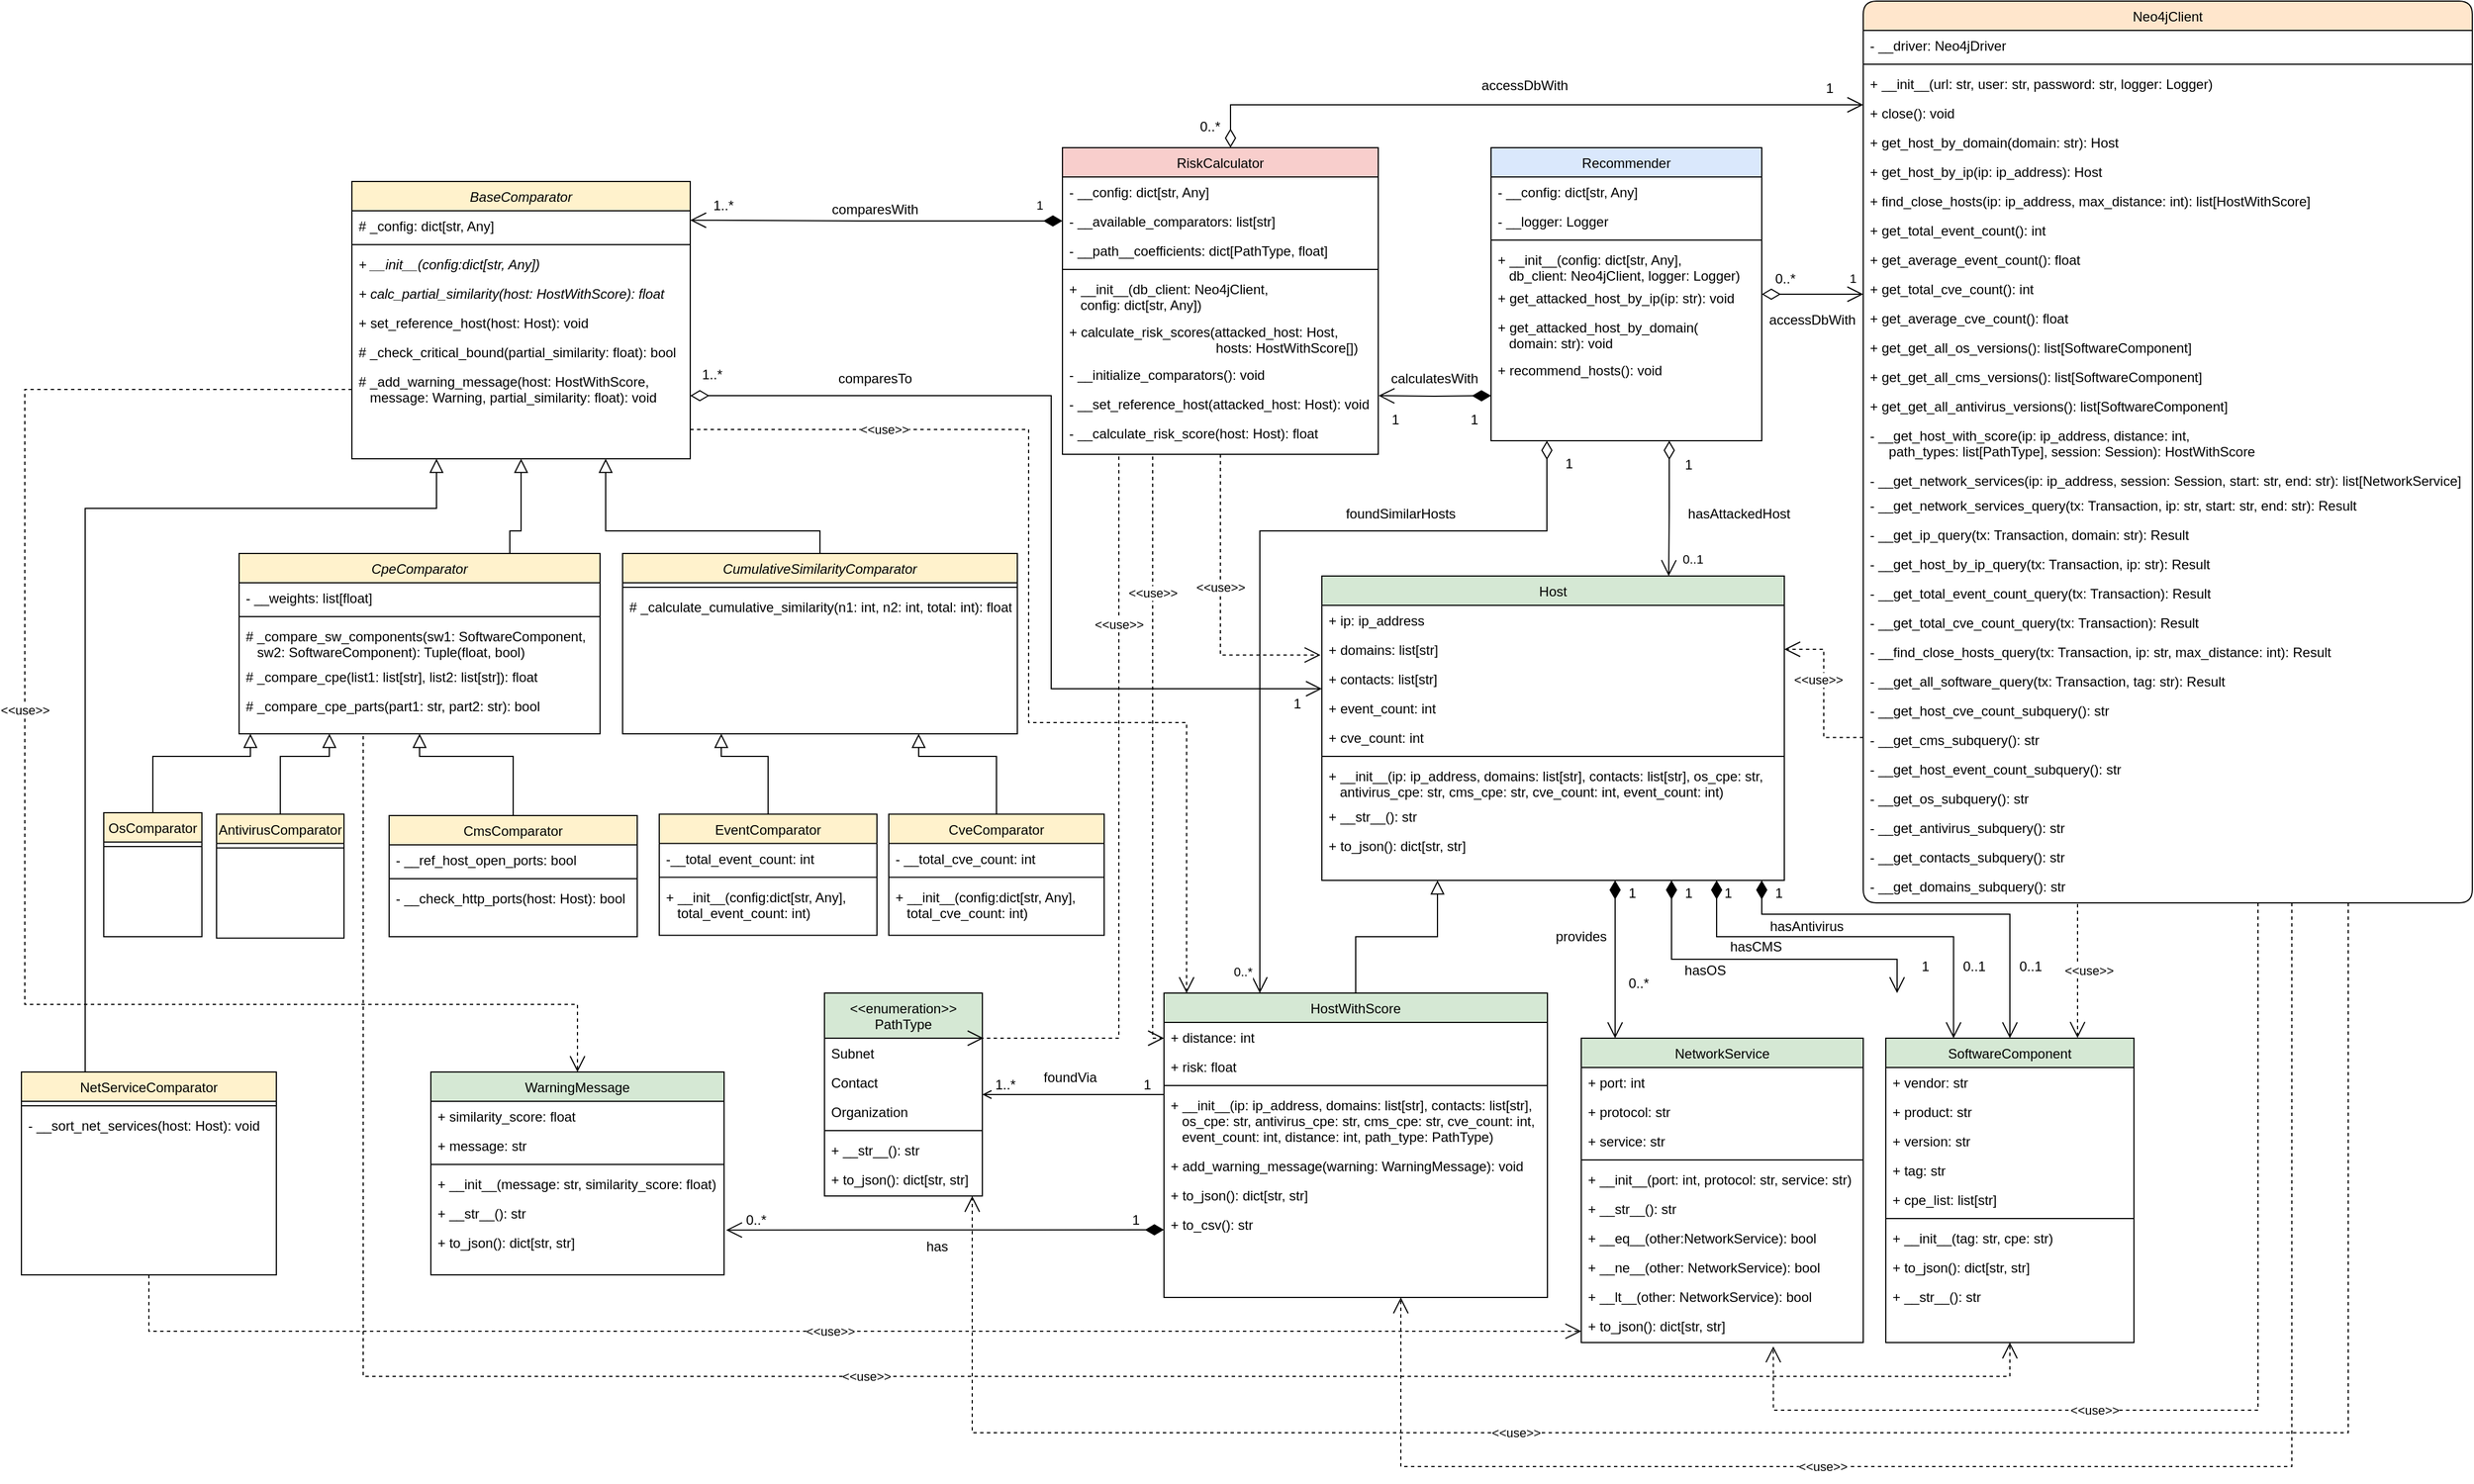 <mxfile version="20.3.0"><diagram id="C5RBs43oDa-KdzZeNtuy" name="Diagram"><mxGraphModel dx="4836" dy="2905" grid="1" gridSize="10" guides="1" tooltips="1" connect="1" arrows="1" fold="1" page="1" pageScale="1" pageWidth="827" pageHeight="1169" math="0" shadow="0"><root><mxCell id="WIyWlLk6GJQsqaUBKTNV-0"/><mxCell id="WIyWlLk6GJQsqaUBKTNV-1" parent="WIyWlLk6GJQsqaUBKTNV-0"/><mxCell id="zkfFHV4jXpPFQw0GAbJ--0" value="Host" style="swimlane;fontStyle=0;align=center;verticalAlign=top;childLayout=stackLayout;horizontal=1;startSize=26;horizontalStack=0;resizeParent=1;resizeLast=0;collapsible=1;marginBottom=0;rounded=0;shadow=0;strokeWidth=1;fillColor=#d5e8d4;strokeColor=#000000;" parent="WIyWlLk6GJQsqaUBKTNV-1" vertex="1"><mxGeometry x="-200" y="480" width="410" height="270" as="geometry"><mxRectangle x="230" y="140" width="160" height="26" as="alternateBounds"/></mxGeometry></mxCell><mxCell id="zkfFHV4jXpPFQw0GAbJ--1" value="+ ip: ip_address" style="text;align=left;verticalAlign=top;spacingLeft=4;spacingRight=4;overflow=hidden;rotatable=0;points=[[0,0.5],[1,0.5]];portConstraint=eastwest;fillColor=none;" parent="zkfFHV4jXpPFQw0GAbJ--0" vertex="1"><mxGeometry y="26" width="410" height="26" as="geometry"/></mxCell><mxCell id="6r2_6TY_wbP1Zrm-_fFi-48" value="+ domains: list[str]" style="text;align=left;verticalAlign=top;spacingLeft=4;spacingRight=4;overflow=hidden;rotatable=0;points=[[0,0.5],[1,0.5]];portConstraint=eastwest;" parent="zkfFHV4jXpPFQw0GAbJ--0" vertex="1"><mxGeometry y="52" width="410" height="26" as="geometry"/></mxCell><mxCell id="ETwgQIHU4lC-NJmKujeQ-97" value="+ contacts: list[str]" style="text;align=left;verticalAlign=top;spacingLeft=4;spacingRight=4;overflow=hidden;rotatable=0;points=[[0,0.5],[1,0.5]];portConstraint=eastwest;" parent="zkfFHV4jXpPFQw0GAbJ--0" vertex="1"><mxGeometry y="78" width="410" height="26" as="geometry"/></mxCell><mxCell id="vWXNN-c76O1EObYi_Bp5-69" value="+ event_count: int" style="text;align=left;verticalAlign=top;spacingLeft=4;spacingRight=4;overflow=hidden;rotatable=0;points=[[0,0.5],[1,0.5]];portConstraint=eastwest;rounded=0;shadow=0;html=0;" parent="zkfFHV4jXpPFQw0GAbJ--0" vertex="1"><mxGeometry y="104" width="410" height="26" as="geometry"/></mxCell><mxCell id="vWXNN-c76O1EObYi_Bp5-68" value="+ cve_count: int" style="text;align=left;verticalAlign=top;spacingLeft=4;spacingRight=4;overflow=hidden;rotatable=0;points=[[0,0.5],[1,0.5]];portConstraint=eastwest;rounded=0;shadow=0;html=0;" parent="zkfFHV4jXpPFQw0GAbJ--0" vertex="1"><mxGeometry y="130" width="410" height="26" as="geometry"/></mxCell><mxCell id="zkfFHV4jXpPFQw0GAbJ--4" value="" style="line;html=1;strokeWidth=1;align=left;verticalAlign=middle;spacingTop=-1;spacingLeft=3;spacingRight=3;rotatable=0;labelPosition=right;points=[];portConstraint=eastwest;" parent="zkfFHV4jXpPFQw0GAbJ--0" vertex="1"><mxGeometry y="156" width="410" height="8" as="geometry"/></mxCell><mxCell id="ETwgQIHU4lC-NJmKujeQ-99" value="+ __init__(ip: ip_address, domains: list[str], contacts: list[str], os_cpe: str, &#10;   antivirus_cpe: str, cms_cpe: str, cve_count: int, event_count: int)" style="text;align=left;verticalAlign=top;spacingLeft=4;spacingRight=4;overflow=hidden;rotatable=0;points=[[0,0.5],[1,0.5]];portConstraint=eastwest;rounded=0;shadow=0;html=0;" parent="zkfFHV4jXpPFQw0GAbJ--0" vertex="1"><mxGeometry y="164" width="410" height="36" as="geometry"/></mxCell><mxCell id="SMrjTEBKorSeQkuBQkU_-18" value="+ __str__(): str" style="text;align=left;verticalAlign=top;spacingLeft=4;spacingRight=4;overflow=hidden;rotatable=0;points=[[0,0.5],[1,0.5]];portConstraint=eastwest;rounded=0;shadow=0;html=0;" parent="zkfFHV4jXpPFQw0GAbJ--0" vertex="1"><mxGeometry y="200" width="410" height="26" as="geometry"/></mxCell><mxCell id="ETwgQIHU4lC-NJmKujeQ-98" value="+ to_json(): dict[str, str]" style="text;align=left;verticalAlign=top;spacingLeft=4;spacingRight=4;overflow=hidden;rotatable=0;points=[[0,0.5],[1,0.5]];portConstraint=eastwest;rounded=0;shadow=0;html=0;" parent="zkfFHV4jXpPFQw0GAbJ--0" vertex="1"><mxGeometry y="226" width="410" height="26" as="geometry"/></mxCell><mxCell id="zkfFHV4jXpPFQw0GAbJ--6" value="HostWithScore" style="swimlane;fontStyle=0;align=center;verticalAlign=top;childLayout=stackLayout;horizontal=1;startSize=26;horizontalStack=0;resizeParent=1;resizeLast=0;collapsible=1;marginBottom=0;rounded=0;shadow=0;strokeWidth=1;fillColor=#d5e8d4;strokeColor=#000000;" parent="WIyWlLk6GJQsqaUBKTNV-1" vertex="1"><mxGeometry x="-340" y="850" width="340" height="270" as="geometry"><mxRectangle x="130" y="380" width="160" height="26" as="alternateBounds"/></mxGeometry></mxCell><mxCell id="6r2_6TY_wbP1Zrm-_fFi-54" value="+ distance: int" style="text;align=left;verticalAlign=top;spacingLeft=4;spacingRight=4;overflow=hidden;rotatable=0;points=[[0,0.5],[1,0.5]];portConstraint=eastwest;rounded=0;shadow=0;html=0;" parent="zkfFHV4jXpPFQw0GAbJ--6" vertex="1"><mxGeometry y="26" width="340" height="26" as="geometry"/></mxCell><mxCell id="zkfFHV4jXpPFQw0GAbJ--8" value="+ risk: float" style="text;align=left;verticalAlign=top;spacingLeft=4;spacingRight=4;overflow=hidden;rotatable=0;points=[[0,0.5],[1,0.5]];portConstraint=eastwest;rounded=0;shadow=0;html=0;" parent="zkfFHV4jXpPFQw0GAbJ--6" vertex="1"><mxGeometry y="52" width="340" height="26" as="geometry"/></mxCell><mxCell id="zkfFHV4jXpPFQw0GAbJ--9" value="" style="line;html=1;strokeWidth=1;align=left;verticalAlign=middle;spacingTop=-1;spacingLeft=3;spacingRight=3;rotatable=0;labelPosition=right;points=[];portConstraint=eastwest;" parent="zkfFHV4jXpPFQw0GAbJ--6" vertex="1"><mxGeometry y="78" width="340" height="8" as="geometry"/></mxCell><mxCell id="SMrjTEBKorSeQkuBQkU_-29" value="+ __init__(ip: ip_address, domains: list[str], contacts: list[str], &#10;   os_cpe: str, antivirus_cpe: str, cms_cpe: str, cve_count: int, &#10;   event_count: int, distance: int, path_type: PathType)" style="text;align=left;verticalAlign=top;spacingLeft=4;spacingRight=4;overflow=hidden;rotatable=0;points=[[0,0.5],[1,0.5]];portConstraint=eastwest;rounded=0;shadow=0;html=0;" parent="zkfFHV4jXpPFQw0GAbJ--6" vertex="1"><mxGeometry y="86" width="340" height="54" as="geometry"/></mxCell><mxCell id="ETwgQIHU4lC-NJmKujeQ-91" value="+ add_warning_message(warning: WarningMessage): void" style="text;align=left;verticalAlign=top;spacingLeft=4;spacingRight=4;overflow=hidden;rotatable=0;points=[[0,0.5],[1,0.5]];portConstraint=eastwest;rounded=0;shadow=0;html=0;" parent="zkfFHV4jXpPFQw0GAbJ--6" vertex="1"><mxGeometry y="140" width="340" height="26" as="geometry"/></mxCell><mxCell id="ETwgQIHU4lC-NJmKujeQ-92" value="+ to_json(): dict[str, str]" style="text;align=left;verticalAlign=top;spacingLeft=4;spacingRight=4;overflow=hidden;rotatable=0;points=[[0,0.5],[1,0.5]];portConstraint=eastwest;rounded=0;shadow=0;html=0;" parent="zkfFHV4jXpPFQw0GAbJ--6" vertex="1"><mxGeometry y="166" width="340" height="26" as="geometry"/></mxCell><mxCell id="ETwgQIHU4lC-NJmKujeQ-93" value="+ to_csv(): str" style="text;align=left;verticalAlign=top;spacingLeft=4;spacingRight=4;overflow=hidden;rotatable=0;points=[[0,0.5],[1,0.5]];portConstraint=eastwest;rounded=0;shadow=0;html=0;" parent="zkfFHV4jXpPFQw0GAbJ--6" vertex="1"><mxGeometry y="192" width="340" height="26" as="geometry"/></mxCell><mxCell id="zkfFHV4jXpPFQw0GAbJ--12" value="" style="endArrow=block;endSize=10;endFill=0;shadow=0;strokeWidth=1;rounded=0;edgeStyle=elbowEdgeStyle;elbow=vertical;entryX=0.25;entryY=1;entryDx=0;entryDy=0;" parent="WIyWlLk6GJQsqaUBKTNV-1" source="zkfFHV4jXpPFQw0GAbJ--6" target="zkfFHV4jXpPFQw0GAbJ--0" edge="1"><mxGeometry width="160" relative="1" as="geometry"><mxPoint x="200" y="203" as="sourcePoint"/><mxPoint x="20" y="750" as="targetPoint"/></mxGeometry></mxCell><mxCell id="zkfFHV4jXpPFQw0GAbJ--17" value="Neo4jClient" style="swimlane;fontStyle=0;align=center;verticalAlign=top;childLayout=stackLayout;horizontal=1;startSize=26;horizontalStack=0;resizeParent=1;resizeLast=0;collapsible=1;marginBottom=0;rounded=1;shadow=0;strokeWidth=1;fillColor=#ffe6cc;strokeColor=#000000;" parent="WIyWlLk6GJQsqaUBKTNV-1" vertex="1"><mxGeometry x="280" y="-30" width="540" height="800" as="geometry"><mxRectangle x="550" y="140" width="160" height="26" as="alternateBounds"/></mxGeometry></mxCell><mxCell id="zkfFHV4jXpPFQw0GAbJ--18" value="- __driver: Neo4jDriver" style="text;align=left;verticalAlign=top;spacingLeft=4;spacingRight=4;overflow=hidden;rotatable=0;points=[[0,0.5],[1,0.5]];portConstraint=eastwest;" parent="zkfFHV4jXpPFQw0GAbJ--17" vertex="1"><mxGeometry y="26" width="540" height="26" as="geometry"/></mxCell><mxCell id="zkfFHV4jXpPFQw0GAbJ--23" value="" style="line;html=1;strokeWidth=1;align=left;verticalAlign=middle;spacingTop=-1;spacingLeft=3;spacingRight=3;rotatable=0;labelPosition=right;points=[];portConstraint=eastwest;" parent="zkfFHV4jXpPFQw0GAbJ--17" vertex="1"><mxGeometry y="52" width="540" height="8" as="geometry"/></mxCell><mxCell id="ETwgQIHU4lC-NJmKujeQ-136" value="+ __init__(url: str, user: str, password: str, logger: Logger)" style="text;align=left;verticalAlign=top;spacingLeft=4;spacingRight=4;overflow=hidden;rotatable=0;points=[[0,0.5],[1,0.5]];portConstraint=eastwest;" parent="zkfFHV4jXpPFQw0GAbJ--17" vertex="1"><mxGeometry y="60" width="540" height="26" as="geometry"/></mxCell><mxCell id="zkfFHV4jXpPFQw0GAbJ--24" value="+ close(): void" style="text;align=left;verticalAlign=top;spacingLeft=4;spacingRight=4;overflow=hidden;rotatable=0;points=[[0,0.5],[1,0.5]];portConstraint=eastwest;" parent="zkfFHV4jXpPFQw0GAbJ--17" vertex="1"><mxGeometry y="86" width="540" height="26" as="geometry"/></mxCell><mxCell id="2oSqgxeJYLnp5taYVXua-14" value="+ get_host_by_domain(domain: str): Host&#10;" style="text;align=left;verticalAlign=top;spacingLeft=4;spacingRight=4;overflow=hidden;rotatable=0;points=[[0,0.5],[1,0.5]];portConstraint=eastwest;" parent="zkfFHV4jXpPFQw0GAbJ--17" vertex="1"><mxGeometry y="112" width="540" height="26" as="geometry"/></mxCell><mxCell id="zkfFHV4jXpPFQw0GAbJ--25" value="+ get_host_by_ip(ip: ip_address): Host&#10;" style="text;align=left;verticalAlign=top;spacingLeft=4;spacingRight=4;overflow=hidden;rotatable=0;points=[[0,0.5],[1,0.5]];portConstraint=eastwest;" parent="zkfFHV4jXpPFQw0GAbJ--17" vertex="1"><mxGeometry y="138" width="540" height="26" as="geometry"/></mxCell><mxCell id="6r2_6TY_wbP1Zrm-_fFi-6" value="+ find_close_hosts(ip: ip_address, max_distance: int): list[HostWithScore]" style="text;align=left;verticalAlign=top;spacingLeft=4;spacingRight=4;overflow=hidden;rotatable=0;points=[[0,0.5],[1,0.5]];portConstraint=eastwest;" parent="zkfFHV4jXpPFQw0GAbJ--17" vertex="1"><mxGeometry y="164" width="540" height="26" as="geometry"/></mxCell><mxCell id="6r2_6TY_wbP1Zrm-_fFi-76" value="+ get_total_event_count(): int" style="text;align=left;verticalAlign=top;spacingLeft=4;spacingRight=4;overflow=hidden;rotatable=0;points=[[0,0.5],[1,0.5]];portConstraint=eastwest;" parent="zkfFHV4jXpPFQw0GAbJ--17" vertex="1"><mxGeometry y="190" width="540" height="26" as="geometry"/></mxCell><mxCell id="QkbfkN1M218Er83ecoOq-5" value="+ get_average_event_count(): float" style="text;align=left;verticalAlign=top;spacingLeft=4;spacingRight=4;overflow=hidden;rotatable=0;points=[[0,0.5],[1,0.5]];portConstraint=eastwest;" vertex="1" parent="zkfFHV4jXpPFQw0GAbJ--17"><mxGeometry y="216" width="540" height="26" as="geometry"/></mxCell><mxCell id="6r2_6TY_wbP1Zrm-_fFi-75" value="+ get_total_cve_count(): int" style="text;align=left;verticalAlign=top;spacingLeft=4;spacingRight=4;overflow=hidden;rotatable=0;points=[[0,0.5],[1,0.5]];portConstraint=eastwest;" parent="zkfFHV4jXpPFQw0GAbJ--17" vertex="1"><mxGeometry y="242" width="540" height="26" as="geometry"/></mxCell><mxCell id="QkbfkN1M218Er83ecoOq-6" value="+ get_average_cve_count(): float" style="text;align=left;verticalAlign=top;spacingLeft=4;spacingRight=4;overflow=hidden;rotatable=0;points=[[0,0.5],[1,0.5]];portConstraint=eastwest;" vertex="1" parent="zkfFHV4jXpPFQw0GAbJ--17"><mxGeometry y="268" width="540" height="26" as="geometry"/></mxCell><mxCell id="QkbfkN1M218Er83ecoOq-1" value="+ get_get_all_os_versions(): list[SoftwareComponent]" style="text;align=left;verticalAlign=top;spacingLeft=4;spacingRight=4;overflow=hidden;rotatable=0;points=[[0,0.5],[1,0.5]];portConstraint=eastwest;" vertex="1" parent="zkfFHV4jXpPFQw0GAbJ--17"><mxGeometry y="294" width="540" height="26" as="geometry"/></mxCell><mxCell id="QkbfkN1M218Er83ecoOq-3" value="+ get_get_all_cms_versions(): list[SoftwareComponent]" style="text;align=left;verticalAlign=top;spacingLeft=4;spacingRight=4;overflow=hidden;rotatable=0;points=[[0,0.5],[1,0.5]];portConstraint=eastwest;" vertex="1" parent="zkfFHV4jXpPFQw0GAbJ--17"><mxGeometry y="320" width="540" height="26" as="geometry"/></mxCell><mxCell id="QkbfkN1M218Er83ecoOq-4" value="+ get_get_all_antivirus_versions(): list[SoftwareComponent]" style="text;align=left;verticalAlign=top;spacingLeft=4;spacingRight=4;overflow=hidden;rotatable=0;points=[[0,0.5],[1,0.5]];portConstraint=eastwest;" vertex="1" parent="zkfFHV4jXpPFQw0GAbJ--17"><mxGeometry y="346" width="540" height="26" as="geometry"/></mxCell><mxCell id="2oSqgxeJYLnp5taYVXua-15" value="- __get_host_with_score(ip: ip_address, distance: int, &#10;     path_types: list[PathType], session: Session): HostWithScore&#10;" style="text;align=left;verticalAlign=top;spacingLeft=4;spacingRight=4;overflow=hidden;rotatable=0;points=[[0,0.5],[1,0.5]];portConstraint=eastwest;" parent="zkfFHV4jXpPFQw0GAbJ--17" vertex="1"><mxGeometry y="372" width="540" height="40" as="geometry"/></mxCell><mxCell id="ETwgQIHU4lC-NJmKujeQ-137" value="- __get_network_services(ip: ip_address, session: Session, start: str, end: str): list[NetworkService]&#10;" style="text;align=left;verticalAlign=top;spacingLeft=4;spacingRight=4;overflow=hidden;rotatable=0;points=[[0,0.5],[1,0.5]];portConstraint=eastwest;" parent="zkfFHV4jXpPFQw0GAbJ--17" vertex="1"><mxGeometry y="412" width="540" height="22" as="geometry"/></mxCell><mxCell id="ETwgQIHU4lC-NJmKujeQ-145" value="- __get_network_services_query(tx: Transaction, ip: str, start: str, end: str): Result" style="text;align=left;verticalAlign=top;spacingLeft=4;spacingRight=4;overflow=hidden;rotatable=0;points=[[0,0.5],[1,0.5]];portConstraint=eastwest;" parent="zkfFHV4jXpPFQw0GAbJ--17" vertex="1"><mxGeometry y="434" width="540" height="26" as="geometry"/></mxCell><mxCell id="ETwgQIHU4lC-NJmKujeQ-138" value="- __get_ip_query(tx: Transaction, domain: str): Result" style="text;align=left;verticalAlign=top;spacingLeft=4;spacingRight=4;overflow=hidden;rotatable=0;points=[[0,0.5],[1,0.5]];portConstraint=eastwest;" parent="zkfFHV4jXpPFQw0GAbJ--17" vertex="1"><mxGeometry y="460" width="540" height="26" as="geometry"/></mxCell><mxCell id="ETwgQIHU4lC-NJmKujeQ-139" value="- __get_host_by_ip_query(tx: Transaction, ip: str): Result" style="text;align=left;verticalAlign=top;spacingLeft=4;spacingRight=4;overflow=hidden;rotatable=0;points=[[0,0.5],[1,0.5]];portConstraint=eastwest;" parent="zkfFHV4jXpPFQw0GAbJ--17" vertex="1"><mxGeometry y="486" width="540" height="26" as="geometry"/></mxCell><mxCell id="ETwgQIHU4lC-NJmKujeQ-140" value="- __get_total_event_count_query(tx: Transaction): Result" style="text;align=left;verticalAlign=top;spacingLeft=4;spacingRight=4;overflow=hidden;rotatable=0;points=[[0,0.5],[1,0.5]];portConstraint=eastwest;" parent="zkfFHV4jXpPFQw0GAbJ--17" vertex="1"><mxGeometry y="512" width="540" height="26" as="geometry"/></mxCell><mxCell id="ETwgQIHU4lC-NJmKujeQ-142" value="- __get_total_cve_count_query(tx: Transaction): Result" style="text;align=left;verticalAlign=top;spacingLeft=4;spacingRight=4;overflow=hidden;rotatable=0;points=[[0,0.5],[1,0.5]];portConstraint=eastwest;" parent="zkfFHV4jXpPFQw0GAbJ--17" vertex="1"><mxGeometry y="538" width="540" height="26" as="geometry"/></mxCell><mxCell id="ETwgQIHU4lC-NJmKujeQ-148" value="- __find_close_hosts_query(tx: Transaction, ip: str, max_distance: int): Result " style="text;align=left;verticalAlign=top;spacingLeft=4;spacingRight=4;overflow=hidden;rotatable=0;points=[[0,0.5],[1,0.5]];portConstraint=eastwest;" parent="zkfFHV4jXpPFQw0GAbJ--17" vertex="1"><mxGeometry y="564" width="540" height="26" as="geometry"/></mxCell><mxCell id="QkbfkN1M218Er83ecoOq-8" value="- __get_all_software_query(tx: Transaction, tag: str): Result " style="text;align=left;verticalAlign=top;spacingLeft=4;spacingRight=4;overflow=hidden;rotatable=0;points=[[0,0.5],[1,0.5]];portConstraint=eastwest;" vertex="1" parent="zkfFHV4jXpPFQw0GAbJ--17"><mxGeometry y="590" width="540" height="26" as="geometry"/></mxCell><mxCell id="ETwgQIHU4lC-NJmKujeQ-143" value="- __get_host_cve_count_subquery(): str" style="text;align=left;verticalAlign=top;spacingLeft=4;spacingRight=4;overflow=hidden;rotatable=0;points=[[0,0.5],[1,0.5]];portConstraint=eastwest;" parent="zkfFHV4jXpPFQw0GAbJ--17" vertex="1"><mxGeometry y="616" width="540" height="26" as="geometry"/></mxCell><mxCell id="ETwgQIHU4lC-NJmKujeQ-147" value="- __get_cms_subquery(): str" style="text;align=left;verticalAlign=top;spacingLeft=4;spacingRight=4;overflow=hidden;rotatable=0;points=[[0,0.5],[1,0.5]];portConstraint=eastwest;" parent="zkfFHV4jXpPFQw0GAbJ--17" vertex="1"><mxGeometry y="642" width="540" height="26" as="geometry"/></mxCell><mxCell id="ETwgQIHU4lC-NJmKujeQ-141" value="- __get_host_event_count_subquery(): str" style="text;align=left;verticalAlign=top;spacingLeft=4;spacingRight=4;overflow=hidden;rotatable=0;points=[[0,0.5],[1,0.5]];portConstraint=eastwest;" parent="zkfFHV4jXpPFQw0GAbJ--17" vertex="1"><mxGeometry y="668" width="540" height="26" as="geometry"/></mxCell><mxCell id="ETwgQIHU4lC-NJmKujeQ-150" value="- __get_os_subquery(): str" style="text;align=left;verticalAlign=top;spacingLeft=4;spacingRight=4;overflow=hidden;rotatable=0;points=[[0,0.5],[1,0.5]];portConstraint=eastwest;" parent="zkfFHV4jXpPFQw0GAbJ--17" vertex="1"><mxGeometry y="694" width="540" height="26" as="geometry"/></mxCell><mxCell id="FQaouC-qik5mkbN9SD9y-0" value="- __get_antivirus_subquery(): str" style="text;align=left;verticalAlign=top;spacingLeft=4;spacingRight=4;overflow=hidden;rotatable=0;points=[[0,0.5],[1,0.5]];portConstraint=eastwest;" parent="zkfFHV4jXpPFQw0GAbJ--17" vertex="1"><mxGeometry y="720" width="540" height="26" as="geometry"/></mxCell><mxCell id="FQaouC-qik5mkbN9SD9y-1" value="- __get_contacts_subquery(): str" style="text;align=left;verticalAlign=top;spacingLeft=4;spacingRight=4;overflow=hidden;rotatable=0;points=[[0,0.5],[1,0.5]];portConstraint=eastwest;" parent="zkfFHV4jXpPFQw0GAbJ--17" vertex="1"><mxGeometry y="746" width="540" height="26" as="geometry"/></mxCell><mxCell id="FQaouC-qik5mkbN9SD9y-2" value="- __get_domains_subquery(): str" style="text;align=left;verticalAlign=top;spacingLeft=4;spacingRight=4;overflow=hidden;rotatable=0;points=[[0,0.5],[1,0.5]];portConstraint=eastwest;" parent="zkfFHV4jXpPFQw0GAbJ--17" vertex="1"><mxGeometry y="772" width="540" height="26" as="geometry"/></mxCell><mxCell id="2oSqgxeJYLnp5taYVXua-2" value="Recommender" style="swimlane;fontStyle=0;align=center;verticalAlign=top;childLayout=stackLayout;horizontal=1;startSize=26;horizontalStack=0;resizeParent=1;resizeLast=0;collapsible=1;marginBottom=0;rounded=0;shadow=0;strokeWidth=1;fillColor=#dae8fc;strokeColor=#000000;" parent="WIyWlLk6GJQsqaUBKTNV-1" vertex="1"><mxGeometry x="-50" y="100" width="240" height="260" as="geometry"><mxRectangle x="550" y="140" width="160" height="26" as="alternateBounds"/></mxGeometry></mxCell><mxCell id="fIvFDdAwnUexQDbh5Bry-4" value="- __config: dict[str, Any]" style="text;align=left;verticalAlign=top;spacingLeft=4;spacingRight=4;overflow=hidden;rotatable=0;points=[[0,0.5],[1,0.5]];portConstraint=eastwest;rounded=0;shadow=0;html=0;" parent="2oSqgxeJYLnp5taYVXua-2" vertex="1"><mxGeometry y="26" width="240" height="26" as="geometry"/></mxCell><mxCell id="ETwgQIHU4lC-NJmKujeQ-101" value="- __logger: Logger" style="text;align=left;verticalAlign=top;spacingLeft=4;spacingRight=4;overflow=hidden;rotatable=0;points=[[0,0.5],[1,0.5]];portConstraint=eastwest;rounded=0;shadow=0;html=0;" parent="2oSqgxeJYLnp5taYVXua-2" vertex="1"><mxGeometry y="52" width="240" height="26" as="geometry"/></mxCell><mxCell id="2oSqgxeJYLnp5taYVXua-8" value="" style="line;html=1;strokeWidth=1;align=left;verticalAlign=middle;spacingTop=-1;spacingLeft=3;spacingRight=3;rotatable=0;labelPosition=right;points=[];portConstraint=eastwest;" parent="2oSqgxeJYLnp5taYVXua-2" vertex="1"><mxGeometry y="78" width="240" height="8" as="geometry"/></mxCell><mxCell id="2oSqgxeJYLnp5taYVXua-9" value="+ __init__(config: dict[str, Any], &#10;   db_client: Neo4jClient, logger: Logger)" style="text;align=left;verticalAlign=top;spacingLeft=4;spacingRight=4;overflow=hidden;rotatable=0;points=[[0,0.5],[1,0.5]];portConstraint=eastwest;" parent="2oSqgxeJYLnp5taYVXua-2" vertex="1"><mxGeometry y="86" width="240" height="34" as="geometry"/></mxCell><mxCell id="ETwgQIHU4lC-NJmKujeQ-100" value="+ get_attacked_host_by_ip(ip: str): void" style="text;align=left;verticalAlign=top;spacingLeft=4;spacingRight=4;overflow=hidden;rotatable=0;points=[[0,0.5],[1,0.5]];portConstraint=eastwest;" parent="2oSqgxeJYLnp5taYVXua-2" vertex="1"><mxGeometry y="120" width="240" height="26" as="geometry"/></mxCell><mxCell id="_MDGGJMs05kK4gyuD3Vg-3" value="+ get_attacked_host_by_domain(&#10;   domain: str): void" style="text;align=left;verticalAlign=top;spacingLeft=4;spacingRight=4;overflow=hidden;rotatable=0;points=[[0,0.5],[1,0.5]];portConstraint=eastwest;" parent="2oSqgxeJYLnp5taYVXua-2" vertex="1"><mxGeometry y="146" width="240" height="38" as="geometry"/></mxCell><mxCell id="_MDGGJMs05kK4gyuD3Vg-4" value="+ recommend_hosts(): void" style="text;align=left;verticalAlign=top;spacingLeft=4;spacingRight=4;overflow=hidden;rotatable=0;points=[[0,0.5],[1,0.5]];portConstraint=eastwest;" parent="2oSqgxeJYLnp5taYVXua-2" vertex="1"><mxGeometry y="184" width="240" height="26" as="geometry"/></mxCell><mxCell id="6r2_6TY_wbP1Zrm-_fFi-17" value="SoftwareComponent" style="swimlane;fontStyle=0;align=center;verticalAlign=top;childLayout=stackLayout;horizontal=1;startSize=26;horizontalStack=0;resizeParent=1;resizeLast=0;collapsible=1;marginBottom=0;rounded=0;shadow=0;strokeWidth=1;fillColor=#d5e8d4;strokeColor=#000000;" parent="WIyWlLk6GJQsqaUBKTNV-1" vertex="1"><mxGeometry x="300" y="890" width="220" height="270" as="geometry"><mxRectangle x="230" y="140" width="160" height="26" as="alternateBounds"/></mxGeometry></mxCell><mxCell id="6r2_6TY_wbP1Zrm-_fFi-58" value="+ vendor: str" style="text;align=left;verticalAlign=top;spacingLeft=4;spacingRight=4;overflow=hidden;rotatable=0;points=[[0,0.5],[1,0.5]];portConstraint=eastwest;" parent="6r2_6TY_wbP1Zrm-_fFi-17" vertex="1"><mxGeometry y="26" width="220" height="26" as="geometry"/></mxCell><mxCell id="6r2_6TY_wbP1Zrm-_fFi-57" value="+ product: str" style="text;align=left;verticalAlign=top;spacingLeft=4;spacingRight=4;overflow=hidden;rotatable=0;points=[[0,0.5],[1,0.5]];portConstraint=eastwest;" parent="6r2_6TY_wbP1Zrm-_fFi-17" vertex="1"><mxGeometry y="52" width="220" height="26" as="geometry"/></mxCell><mxCell id="6r2_6TY_wbP1Zrm-_fFi-18" value="+ version: str" style="text;align=left;verticalAlign=top;spacingLeft=4;spacingRight=4;overflow=hidden;rotatable=0;points=[[0,0.5],[1,0.5]];portConstraint=eastwest;" parent="6r2_6TY_wbP1Zrm-_fFi-17" vertex="1"><mxGeometry y="78" width="220" height="26" as="geometry"/></mxCell><mxCell id="vWXNN-c76O1EObYi_Bp5-61" value="+ tag: str" style="text;align=left;verticalAlign=top;spacingLeft=4;spacingRight=4;overflow=hidden;rotatable=0;points=[[0,0.5],[1,0.5]];portConstraint=eastwest;" parent="6r2_6TY_wbP1Zrm-_fFi-17" vertex="1"><mxGeometry y="104" width="220" height="26" as="geometry"/></mxCell><mxCell id="vWXNN-c76O1EObYi_Bp5-60" value="+ cpe_list: list[str]" style="text;align=left;verticalAlign=top;spacingLeft=4;spacingRight=4;overflow=hidden;rotatable=0;points=[[0,0.5],[1,0.5]];portConstraint=eastwest;" parent="6r2_6TY_wbP1Zrm-_fFi-17" vertex="1"><mxGeometry y="130" width="220" height="26" as="geometry"/></mxCell><mxCell id="6r2_6TY_wbP1Zrm-_fFi-19" value="" style="line;html=1;strokeWidth=1;align=left;verticalAlign=middle;spacingTop=-1;spacingLeft=3;spacingRight=3;rotatable=0;labelPosition=right;points=[];portConstraint=eastwest;" parent="6r2_6TY_wbP1Zrm-_fFi-17" vertex="1"><mxGeometry y="156" width="220" height="8" as="geometry"/></mxCell><mxCell id="ETwgQIHU4lC-NJmKujeQ-44" value="+ __init__(tag: str, cpe: str)" style="text;align=left;verticalAlign=top;spacingLeft=4;spacingRight=4;overflow=hidden;rotatable=0;points=[[0,0.5],[1,0.5]];portConstraint=eastwest;" parent="6r2_6TY_wbP1Zrm-_fFi-17" vertex="1"><mxGeometry y="164" width="220" height="26" as="geometry"/></mxCell><mxCell id="ETwgQIHU4lC-NJmKujeQ-48" value="+ to_json(): dict[str, str]" style="text;align=left;verticalAlign=top;spacingLeft=4;spacingRight=4;overflow=hidden;rotatable=0;points=[[0,0.5],[1,0.5]];portConstraint=eastwest;" parent="6r2_6TY_wbP1Zrm-_fFi-17" vertex="1"><mxGeometry y="190" width="220" height="26" as="geometry"/></mxCell><mxCell id="ETwgQIHU4lC-NJmKujeQ-49" value="+ __str__(): str" style="text;align=left;verticalAlign=top;spacingLeft=4;spacingRight=4;overflow=hidden;rotatable=0;points=[[0,0.5],[1,0.5]];portConstraint=eastwest;" parent="6r2_6TY_wbP1Zrm-_fFi-17" vertex="1"><mxGeometry y="216" width="220" height="26" as="geometry"/></mxCell><mxCell id="6r2_6TY_wbP1Zrm-_fFi-21" value="NetworkService" style="swimlane;fontStyle=0;align=center;verticalAlign=top;childLayout=stackLayout;horizontal=1;startSize=26;horizontalStack=0;resizeParent=1;resizeLast=0;collapsible=1;marginBottom=0;rounded=0;shadow=0;strokeWidth=1;fillColor=#d5e8d4;strokeColor=#000000;" parent="WIyWlLk6GJQsqaUBKTNV-1" vertex="1"><mxGeometry x="30" y="890" width="250" height="270" as="geometry"><mxRectangle x="230" y="140" width="160" height="26" as="alternateBounds"/></mxGeometry></mxCell><mxCell id="6r2_6TY_wbP1Zrm-_fFi-22" value="+ port: int" style="text;align=left;verticalAlign=top;spacingLeft=4;spacingRight=4;overflow=hidden;rotatable=0;points=[[0,0.5],[1,0.5]];portConstraint=eastwest;" parent="6r2_6TY_wbP1Zrm-_fFi-21" vertex="1"><mxGeometry y="26" width="250" height="26" as="geometry"/></mxCell><mxCell id="6r2_6TY_wbP1Zrm-_fFi-59" value="+ protocol: str" style="text;align=left;verticalAlign=top;spacingLeft=4;spacingRight=4;overflow=hidden;rotatable=0;points=[[0,0.5],[1,0.5]];portConstraint=eastwest;" parent="6r2_6TY_wbP1Zrm-_fFi-21" vertex="1"><mxGeometry y="52" width="250" height="26" as="geometry"/></mxCell><mxCell id="6r2_6TY_wbP1Zrm-_fFi-60" value="+ service: str" style="text;align=left;verticalAlign=top;spacingLeft=4;spacingRight=4;overflow=hidden;rotatable=0;points=[[0,0.5],[1,0.5]];portConstraint=eastwest;" parent="6r2_6TY_wbP1Zrm-_fFi-21" vertex="1"><mxGeometry y="78" width="250" height="26" as="geometry"/></mxCell><mxCell id="6r2_6TY_wbP1Zrm-_fFi-23" value="" style="line;html=1;strokeWidth=1;align=left;verticalAlign=middle;spacingTop=-1;spacingLeft=3;spacingRight=3;rotatable=0;labelPosition=right;points=[];portConstraint=eastwest;" parent="6r2_6TY_wbP1Zrm-_fFi-21" vertex="1"><mxGeometry y="104" width="250" height="8" as="geometry"/></mxCell><mxCell id="ETwgQIHU4lC-NJmKujeQ-50" value="+ __init__(port: int, protocol: str, service: str)" style="text;align=left;verticalAlign=top;spacingLeft=4;spacingRight=4;overflow=hidden;rotatable=0;points=[[0,0.5],[1,0.5]];portConstraint=eastwest;" parent="6r2_6TY_wbP1Zrm-_fFi-21" vertex="1"><mxGeometry y="112" width="250" height="26" as="geometry"/></mxCell><mxCell id="ETwgQIHU4lC-NJmKujeQ-51" value="+ __str__(): str" style="text;align=left;verticalAlign=top;spacingLeft=4;spacingRight=4;overflow=hidden;rotatable=0;points=[[0,0.5],[1,0.5]];portConstraint=eastwest;" parent="6r2_6TY_wbP1Zrm-_fFi-21" vertex="1"><mxGeometry y="138" width="250" height="26" as="geometry"/></mxCell><mxCell id="ETwgQIHU4lC-NJmKujeQ-52" value="+ __eq__(other:NetworkService): bool" style="text;align=left;verticalAlign=top;spacingLeft=4;spacingRight=4;overflow=hidden;rotatable=0;points=[[0,0.5],[1,0.5]];portConstraint=eastwest;" parent="6r2_6TY_wbP1Zrm-_fFi-21" vertex="1"><mxGeometry y="164" width="250" height="26" as="geometry"/></mxCell><mxCell id="ETwgQIHU4lC-NJmKujeQ-53" value="+ __ne__(other: NetworkService): bool" style="text;align=left;verticalAlign=top;spacingLeft=4;spacingRight=4;overflow=hidden;rotatable=0;points=[[0,0.5],[1,0.5]];portConstraint=eastwest;" parent="6r2_6TY_wbP1Zrm-_fFi-21" vertex="1"><mxGeometry y="190" width="250" height="26" as="geometry"/></mxCell><mxCell id="ETwgQIHU4lC-NJmKujeQ-54" value="+ __lt__(other: NetworkService): bool" style="text;align=left;verticalAlign=top;spacingLeft=4;spacingRight=4;overflow=hidden;rotatable=0;points=[[0,0.5],[1,0.5]];portConstraint=eastwest;" parent="6r2_6TY_wbP1Zrm-_fFi-21" vertex="1"><mxGeometry y="216" width="250" height="26" as="geometry"/></mxCell><mxCell id="ETwgQIHU4lC-NJmKujeQ-55" value="+ to_json(): dict[str, str]" style="text;align=left;verticalAlign=top;spacingLeft=4;spacingRight=4;overflow=hidden;rotatable=0;points=[[0,0.5],[1,0.5]];portConstraint=eastwest;" parent="6r2_6TY_wbP1Zrm-_fFi-21" vertex="1"><mxGeometry y="242" width="250" height="26" as="geometry"/></mxCell><mxCell id="6r2_6TY_wbP1Zrm-_fFi-34" value="RiskCalculator" style="swimlane;fontStyle=0;align=center;verticalAlign=top;childLayout=stackLayout;horizontal=1;startSize=26;horizontalStack=0;resizeParent=1;resizeLast=0;collapsible=1;marginBottom=0;rounded=0;shadow=0;strokeWidth=1;fillColor=#f8cecc;strokeColor=#000000;glass=0;" parent="WIyWlLk6GJQsqaUBKTNV-1" vertex="1"><mxGeometry x="-430" y="100" width="280" height="272" as="geometry"><mxRectangle x="550" y="140" width="160" height="26" as="alternateBounds"/></mxGeometry></mxCell><mxCell id="6r2_6TY_wbP1Zrm-_fFi-35" value="- __config: dict[str, Any]" style="text;align=left;verticalAlign=top;spacingLeft=4;spacingRight=4;overflow=hidden;rotatable=0;points=[[0,0.5],[1,0.5]];portConstraint=eastwest;" parent="6r2_6TY_wbP1Zrm-_fFi-34" vertex="1"><mxGeometry y="26" width="280" height="26" as="geometry"/></mxCell><mxCell id="QYNbMgcsSB_WVCw1MLuy-12" value="- __available_comparators: list[str]" style="text;align=left;verticalAlign=top;spacingLeft=4;spacingRight=4;overflow=hidden;rotatable=0;points=[[0,0.5],[1,0.5]];portConstraint=eastwest;" parent="6r2_6TY_wbP1Zrm-_fFi-34" vertex="1"><mxGeometry y="52" width="280" height="26" as="geometry"/></mxCell><mxCell id="QYNbMgcsSB_WVCw1MLuy-17" value="- __path__coefficients: dict[PathType, float]" style="text;align=left;verticalAlign=top;spacingLeft=4;spacingRight=4;overflow=hidden;rotatable=0;points=[[0,0.5],[1,0.5]];portConstraint=eastwest;" parent="6r2_6TY_wbP1Zrm-_fFi-34" vertex="1"><mxGeometry y="78" width="280" height="26" as="geometry"/></mxCell><mxCell id="6r2_6TY_wbP1Zrm-_fFi-37" value="" style="line;html=1;strokeWidth=1;align=left;verticalAlign=middle;spacingTop=-1;spacingLeft=3;spacingRight=3;rotatable=0;labelPosition=right;points=[];portConstraint=eastwest;" parent="6r2_6TY_wbP1Zrm-_fFi-34" vertex="1"><mxGeometry y="104" width="280" height="8" as="geometry"/></mxCell><mxCell id="ETwgQIHU4lC-NJmKujeQ-109" value="+ __init__(db_client: Neo4jClient, &#10;   config: dict[str, Any])" style="text;align=left;verticalAlign=top;spacingLeft=4;spacingRight=4;overflow=hidden;rotatable=0;points=[[0,0.5],[1,0.5]];portConstraint=eastwest;" parent="6r2_6TY_wbP1Zrm-_fFi-34" vertex="1"><mxGeometry y="112" width="280" height="38" as="geometry"/></mxCell><mxCell id="6r2_6TY_wbP1Zrm-_fFi-38" value="+ calculate_risk_scores(attacked_host: Host, &#10;                                       hosts: HostWithScore[])" style="text;align=left;verticalAlign=top;spacingLeft=4;spacingRight=4;overflow=hidden;rotatable=0;points=[[0,0.5],[1,0.5]];portConstraint=eastwest;" parent="6r2_6TY_wbP1Zrm-_fFi-34" vertex="1"><mxGeometry y="150" width="280" height="38" as="geometry"/></mxCell><mxCell id="vWXNN-c76O1EObYi_Bp5-74" value="- __initialize_comparators(): void" style="text;align=left;verticalAlign=top;spacingLeft=4;spacingRight=4;overflow=hidden;rotatable=0;points=[[0,0.5],[1,0.5]];portConstraint=eastwest;" parent="6r2_6TY_wbP1Zrm-_fFi-34" vertex="1"><mxGeometry y="188" width="280" height="26" as="geometry"/></mxCell><mxCell id="QYNbMgcsSB_WVCw1MLuy-8" value="- __set_reference_host(attacked_host: Host): void" style="text;align=left;verticalAlign=top;spacingLeft=4;spacingRight=4;overflow=hidden;rotatable=0;points=[[0,0.5],[1,0.5]];portConstraint=eastwest;" parent="6r2_6TY_wbP1Zrm-_fFi-34" vertex="1"><mxGeometry y="214" width="280" height="26" as="geometry"/></mxCell><mxCell id="QYNbMgcsSB_WVCw1MLuy-9" value="- __calculate_risk_score(host: Host): float" style="text;align=left;verticalAlign=top;spacingLeft=4;spacingRight=4;overflow=hidden;rotatable=0;points=[[0,0.5],[1,0.5]];portConstraint=eastwest;" parent="6r2_6TY_wbP1Zrm-_fFi-34" vertex="1"><mxGeometry y="240" width="280" height="26" as="geometry"/></mxCell><mxCell id="6r2_6TY_wbP1Zrm-_fFi-66" value="hasOS" style="text;html=1;strokeColor=none;fillColor=none;align=center;verticalAlign=middle;whiteSpace=wrap;rounded=0;" parent="WIyWlLk6GJQsqaUBKTNV-1" vertex="1"><mxGeometry x="110" y="815" width="60" height="30" as="geometry"/></mxCell><mxCell id="6r2_6TY_wbP1Zrm-_fFi-90" value="foundSimilarHosts" style="text;html=1;strokeColor=none;fillColor=none;align=center;verticalAlign=middle;whiteSpace=wrap;rounded=0;" parent="WIyWlLk6GJQsqaUBKTNV-1" vertex="1"><mxGeometry x="-190" y="410" width="120" height="30" as="geometry"/></mxCell><mxCell id="6r2_6TY_wbP1Zrm-_fFi-94" value="hasAttackedHost" style="text;html=1;strokeColor=none;fillColor=none;align=center;verticalAlign=middle;whiteSpace=wrap;rounded=0;" parent="WIyWlLk6GJQsqaUBKTNV-1" vertex="1"><mxGeometry x="120" y="410" width="100" height="30" as="geometry"/></mxCell><mxCell id="6r2_6TY_wbP1Zrm-_fFi-107" value="&amp;lt;&amp;lt;use&amp;gt;&amp;gt;" style="endArrow=open;endSize=12;dashed=1;html=1;rounded=0;edgeStyle=orthogonalEdgeStyle;exitX=0.25;exitY=1;exitDx=0;exitDy=0;" parent="WIyWlLk6GJQsqaUBKTNV-1" source="6r2_6TY_wbP1Zrm-_fFi-34" target="zkfFHV4jXpPFQw0GAbJ--6" edge="1"><mxGeometry x="-0.505" width="160" relative="1" as="geometry"><mxPoint x="-370" y="370" as="sourcePoint"/><mxPoint x="10" y="1080" as="targetPoint"/><Array as="points"><mxPoint x="-350" y="372"/><mxPoint x="-350" y="890"/></Array><mxPoint as="offset"/></mxGeometry></mxCell><mxCell id="vWXNN-c76O1EObYi_Bp5-4" value="BaseComparator" style="swimlane;fontStyle=2;align=center;verticalAlign=top;childLayout=stackLayout;horizontal=1;startSize=26;horizontalStack=0;resizeParent=1;resizeLast=0;collapsible=1;marginBottom=0;rounded=0;shadow=0;strokeWidth=1;fillColor=#fff2cc;strokeColor=#000000;" parent="WIyWlLk6GJQsqaUBKTNV-1" vertex="1"><mxGeometry x="-1060" y="130" width="300" height="246" as="geometry"><mxRectangle x="550" y="140" width="160" height="26" as="alternateBounds"/></mxGeometry></mxCell><mxCell id="vWXNN-c76O1EObYi_Bp5-7" value="# _config: dict[str, Any]" style="text;align=left;verticalAlign=top;spacingLeft=4;spacingRight=4;overflow=hidden;rotatable=0;points=[[0,0.5],[1,0.5]];portConstraint=eastwest;" parent="vWXNN-c76O1EObYi_Bp5-4" vertex="1"><mxGeometry y="26" width="300" height="26" as="geometry"/></mxCell><mxCell id="vWXNN-c76O1EObYi_Bp5-8" value="" style="line;html=1;strokeWidth=1;align=left;verticalAlign=middle;spacingTop=-1;spacingLeft=3;spacingRight=3;rotatable=0;labelPosition=right;points=[];portConstraint=eastwest;" parent="vWXNN-c76O1EObYi_Bp5-4" vertex="1"><mxGeometry y="52" width="300" height="8" as="geometry"/></mxCell><mxCell id="ETwgQIHU4lC-NJmKujeQ-112" value="+ __init__(config:dict[str, Any])" style="text;align=left;verticalAlign=top;spacingLeft=4;spacingRight=4;overflow=hidden;rotatable=0;points=[[0,0.5],[1,0.5]];portConstraint=eastwest;fontStyle=2" parent="vWXNN-c76O1EObYi_Bp5-4" vertex="1"><mxGeometry y="60" width="300" height="26" as="geometry"/></mxCell><mxCell id="vWXNN-c76O1EObYi_Bp5-70" value="+ calc_partial_similarity(host: HostWithScore): float" style="text;align=left;verticalAlign=top;spacingLeft=4;spacingRight=4;overflow=hidden;rotatable=0;points=[[0,0.5],[1,0.5]];portConstraint=eastwest;fontStyle=2" parent="vWXNN-c76O1EObYi_Bp5-4" vertex="1"><mxGeometry y="86" width="300" height="26" as="geometry"/></mxCell><mxCell id="vWXNN-c76O1EObYi_Bp5-71" value="+ set_reference_host(host: Host): void" style="text;align=left;verticalAlign=top;spacingLeft=4;spacingRight=4;overflow=hidden;rotatable=0;points=[[0,0.5],[1,0.5]];portConstraint=eastwest;fontStyle=0" parent="vWXNN-c76O1EObYi_Bp5-4" vertex="1"><mxGeometry y="112" width="300" height="26" as="geometry"/></mxCell><mxCell id="ETwgQIHU4lC-NJmKujeQ-0" value="# _check_critical_bound(partial_similarity: float): bool" style="text;align=left;verticalAlign=top;spacingLeft=4;spacingRight=4;overflow=hidden;rotatable=0;points=[[0,0.5],[1,0.5]];portConstraint=eastwest;fontStyle=0" parent="vWXNN-c76O1EObYi_Bp5-4" vertex="1"><mxGeometry y="138" width="300" height="26" as="geometry"/></mxCell><mxCell id="ETwgQIHU4lC-NJmKujeQ-1" value="# _add_warning_message(host: HostWithScore, &#10;   message: Warning, partial_similarity: float): void" style="text;align=left;verticalAlign=top;spacingLeft=4;spacingRight=4;overflow=hidden;rotatable=0;points=[[0,0.5],[1,0.5]];portConstraint=eastwest;fontStyle=0" parent="vWXNN-c76O1EObYi_Bp5-4" vertex="1"><mxGeometry y="164" width="300" height="32" as="geometry"/></mxCell><mxCell id="vWXNN-c76O1EObYi_Bp5-23" value="" style="endArrow=block;endSize=10;endFill=0;shadow=0;strokeWidth=1;rounded=0;edgeStyle=elbowEdgeStyle;elbow=vertical;exitX=0.5;exitY=0;exitDx=0;exitDy=0;entryX=0.75;entryY=1;entryDx=0;entryDy=0;" parent="WIyWlLk6GJQsqaUBKTNV-1" source="vWXNN-c76O1EObYi_Bp5-26" target="vWXNN-c76O1EObYi_Bp5-4" edge="1"><mxGeometry width="160" relative="1" as="geometry"><mxPoint x="-1520" y="570" as="sourcePoint"/><mxPoint x="-770" y="420" as="targetPoint"/><Array as="points"><mxPoint x="-1030" y="440"/></Array></mxGeometry></mxCell><mxCell id="vWXNN-c76O1EObYi_Bp5-26" value="CumulativeSimilarityComparator" style="swimlane;fontStyle=2;align=center;verticalAlign=top;childLayout=stackLayout;horizontal=1;startSize=26;horizontalStack=0;resizeParent=1;resizeLast=0;collapsible=1;marginBottom=0;rounded=0;shadow=0;strokeWidth=1;fillColor=#fff2cc;strokeColor=#000000;" parent="WIyWlLk6GJQsqaUBKTNV-1" vertex="1"><mxGeometry x="-820" y="460" width="350" height="160" as="geometry"><mxRectangle x="550" y="140" width="160" height="26" as="alternateBounds"/></mxGeometry></mxCell><mxCell id="vWXNN-c76O1EObYi_Bp5-30" value="" style="line;html=1;strokeWidth=1;align=left;verticalAlign=middle;spacingTop=-1;spacingLeft=3;spacingRight=3;rotatable=0;labelPosition=right;points=[];portConstraint=eastwest;" parent="vWXNN-c76O1EObYi_Bp5-26" vertex="1"><mxGeometry y="26" width="350" height="8" as="geometry"/></mxCell><mxCell id="vWXNN-c76O1EObYi_Bp5-31" value="# _calculate_cumulative_similarity(n1: int, n2: int, total: int): float" style="text;align=left;verticalAlign=top;spacingLeft=4;spacingRight=4;overflow=hidden;rotatable=0;points=[[0,0.5],[1,0.5]];portConstraint=eastwest;" parent="vWXNN-c76O1EObYi_Bp5-26" vertex="1"><mxGeometry y="34" width="350" height="26" as="geometry"/></mxCell><mxCell id="vWXNN-c76O1EObYi_Bp5-32" value="EventComparator" style="swimlane;fontStyle=0;align=center;verticalAlign=top;childLayout=stackLayout;horizontal=1;startSize=26;horizontalStack=0;resizeParent=1;resizeLast=0;collapsible=1;marginBottom=0;rounded=0;shadow=0;strokeWidth=1;fillColor=#fff2cc;strokeColor=#000000;" parent="WIyWlLk6GJQsqaUBKTNV-1" vertex="1"><mxGeometry x="-787.5" y="691.25" width="193" height="107.5" as="geometry"><mxRectangle x="550" y="140" width="160" height="26" as="alternateBounds"/></mxGeometry></mxCell><mxCell id="vWXNN-c76O1EObYi_Bp5-33" value="-__total_event_count: int" style="text;align=left;verticalAlign=top;spacingLeft=4;spacingRight=4;overflow=hidden;rotatable=0;points=[[0,0.5],[1,0.5]];portConstraint=eastwest;" parent="vWXNN-c76O1EObYi_Bp5-32" vertex="1"><mxGeometry y="26" width="193" height="26" as="geometry"/></mxCell><mxCell id="vWXNN-c76O1EObYi_Bp5-36" value="" style="line;html=1;strokeWidth=1;align=left;verticalAlign=middle;spacingTop=-1;spacingLeft=3;spacingRight=3;rotatable=0;labelPosition=right;points=[];portConstraint=eastwest;" parent="vWXNN-c76O1EObYi_Bp5-32" vertex="1"><mxGeometry y="52" width="193" height="8" as="geometry"/></mxCell><mxCell id="ETwgQIHU4lC-NJmKujeQ-125" value="+ __init__(config:dict[str, Any],&#10;   total_event_count: int)" style="text;align=left;verticalAlign=top;spacingLeft=4;spacingRight=4;overflow=hidden;rotatable=0;points=[[0,0.5],[1,0.5]];portConstraint=eastwest;fontStyle=0;rounded=0;" parent="vWXNN-c76O1EObYi_Bp5-32" vertex="1"><mxGeometry y="60" width="193" height="40" as="geometry"/></mxCell><mxCell id="vWXNN-c76O1EObYi_Bp5-38" value="CveComparator" style="swimlane;fontStyle=0;align=center;verticalAlign=top;childLayout=stackLayout;horizontal=1;startSize=26;horizontalStack=0;resizeParent=1;resizeLast=0;collapsible=1;marginBottom=0;rounded=0;shadow=0;strokeWidth=1;fillColor=#fff2cc;strokeColor=#000000;" parent="WIyWlLk6GJQsqaUBKTNV-1" vertex="1"><mxGeometry x="-584" y="691.25" width="191" height="107.5" as="geometry"><mxRectangle x="550" y="140" width="160" height="26" as="alternateBounds"/></mxGeometry></mxCell><mxCell id="vWXNN-c76O1EObYi_Bp5-39" value="- __total_cve_count: int" style="text;align=left;verticalAlign=top;spacingLeft=4;spacingRight=4;overflow=hidden;rotatable=0;points=[[0,0.5],[1,0.5]];portConstraint=eastwest;rounded=0;" parent="vWXNN-c76O1EObYi_Bp5-38" vertex="1"><mxGeometry y="26" width="191" height="26" as="geometry"/></mxCell><mxCell id="vWXNN-c76O1EObYi_Bp5-42" value="" style="line;html=1;strokeWidth=1;align=left;verticalAlign=middle;spacingTop=-1;spacingLeft=3;spacingRight=3;rotatable=0;labelPosition=right;points=[];portConstraint=eastwest;" parent="vWXNN-c76O1EObYi_Bp5-38" vertex="1"><mxGeometry y="52" width="191" height="8" as="geometry"/></mxCell><mxCell id="ETwgQIHU4lC-NJmKujeQ-126" value="+ __init__(config:dict[str, Any],&#10;   total_cve_count: int)" style="text;align=left;verticalAlign=top;spacingLeft=4;spacingRight=4;overflow=hidden;rotatable=0;points=[[0,0.5],[1,0.5]];portConstraint=eastwest;fontStyle=0;rounded=0;" parent="vWXNN-c76O1EObYi_Bp5-38" vertex="1"><mxGeometry y="60" width="191" height="40" as="geometry"/></mxCell><mxCell id="vWXNN-c76O1EObYi_Bp5-44" value="CpeComparator" style="swimlane;fontStyle=2;align=center;verticalAlign=top;childLayout=stackLayout;horizontal=1;startSize=26;horizontalStack=0;resizeParent=1;resizeLast=0;collapsible=1;marginBottom=0;rounded=0;shadow=0;strokeWidth=1;fillColor=#fff2cc;strokeColor=#000000;arcSize=0;" parent="WIyWlLk6GJQsqaUBKTNV-1" vertex="1"><mxGeometry x="-1160" y="460" width="320" height="160" as="geometry"><mxRectangle x="550" y="140" width="160" height="26" as="alternateBounds"/></mxGeometry></mxCell><mxCell id="QYNbMgcsSB_WVCw1MLuy-22" value="- __weights: list[float]" style="text;align=left;verticalAlign=top;spacingLeft=4;spacingRight=4;overflow=hidden;rotatable=0;points=[[0,0.5],[1,0.5]];portConstraint=eastwest;" parent="vWXNN-c76O1EObYi_Bp5-44" vertex="1"><mxGeometry y="26" width="320" height="26" as="geometry"/></mxCell><mxCell id="vWXNN-c76O1EObYi_Bp5-48" value="" style="line;html=1;strokeWidth=1;align=left;verticalAlign=middle;spacingTop=-1;spacingLeft=3;spacingRight=3;rotatable=0;labelPosition=right;points=[];portConstraint=eastwest;" parent="vWXNN-c76O1EObYi_Bp5-44" vertex="1"><mxGeometry y="52" width="320" height="8" as="geometry"/></mxCell><mxCell id="vWXNN-c76O1EObYi_Bp5-49" value="# _compare_sw_components(sw1: SoftwareComponent, &#10;   sw2: SoftwareComponent): Tuple(float, bool)" style="text;align=left;verticalAlign=top;spacingLeft=4;spacingRight=4;overflow=hidden;rotatable=0;points=[[0,0.5],[1,0.5]];portConstraint=eastwest;" parent="vWXNN-c76O1EObYi_Bp5-44" vertex="1"><mxGeometry y="60" width="320" height="36" as="geometry"/></mxCell><mxCell id="vWXNN-c76O1EObYi_Bp5-72" value="# _compare_cpe(list1: list[str], list2: list[str]): float" style="text;align=left;verticalAlign=top;spacingLeft=4;spacingRight=4;overflow=hidden;rotatable=0;points=[[0,0.5],[1,0.5]];portConstraint=eastwest;" parent="vWXNN-c76O1EObYi_Bp5-44" vertex="1"><mxGeometry y="96" width="320" height="26" as="geometry"/></mxCell><mxCell id="QYNbMgcsSB_WVCw1MLuy-21" value="# _compare_cpe_parts(part1: str, part2: str): bool" style="text;align=left;verticalAlign=top;spacingLeft=4;spacingRight=4;overflow=hidden;rotatable=0;points=[[0,0.5],[1,0.5]];portConstraint=eastwest;" parent="vWXNN-c76O1EObYi_Bp5-44" vertex="1"><mxGeometry y="122" width="320" height="26" as="geometry"/></mxCell><mxCell id="vWXNN-c76O1EObYi_Bp5-50" value="" style="endArrow=block;endSize=10;endFill=0;shadow=0;strokeWidth=1;rounded=0;edgeStyle=elbowEdgeStyle;elbow=vertical;exitX=0.75;exitY=0;exitDx=0;exitDy=0;entryX=0.5;entryY=1;entryDx=0;entryDy=0;" parent="WIyWlLk6GJQsqaUBKTNV-1" source="vWXNN-c76O1EObYi_Bp5-44" target="vWXNN-c76O1EObYi_Bp5-4" edge="1"><mxGeometry width="160" relative="1" as="geometry"><mxPoint x="-1433" y="610" as="sourcePoint"/><mxPoint x="-870" y="480" as="targetPoint"/><Array as="points"><mxPoint x="-930" y="440"/><mxPoint x="-920" y="490"/><mxPoint x="-953" y="410"/><mxPoint x="-970" y="420"/><mxPoint x="-1003" y="480"/><mxPoint x="-1020" y="450"/></Array></mxGeometry></mxCell><mxCell id="vWXNN-c76O1EObYi_Bp5-85" value="" style="endArrow=block;endSize=10;endFill=0;shadow=0;strokeWidth=1;rounded=0;edgeStyle=elbowEdgeStyle;elbow=vertical;exitX=0.5;exitY=0;exitDx=0;exitDy=0;entryX=0.25;entryY=1;entryDx=0;entryDy=0;" parent="WIyWlLk6GJQsqaUBKTNV-1" source="vWXNN-c76O1EObYi_Bp5-32" target="vWXNN-c76O1EObYi_Bp5-26" edge="1"><mxGeometry width="160" relative="1" as="geometry"><mxPoint x="-1700" y="950" as="sourcePoint"/><mxPoint x="-753" y="690" as="targetPoint"/><Array as="points"><mxPoint x="-700" y="640"/></Array></mxGeometry></mxCell><mxCell id="vWXNN-c76O1EObYi_Bp5-87" value="OsComparator" style="swimlane;fontStyle=0;align=center;verticalAlign=top;childLayout=stackLayout;horizontal=1;startSize=26;horizontalStack=0;resizeParent=1;resizeLast=0;collapsible=1;marginBottom=0;rounded=0;shadow=0;strokeWidth=1;fillColor=#fff2cc;strokeColor=#000000;" parent="WIyWlLk6GJQsqaUBKTNV-1" vertex="1"><mxGeometry x="-1280" y="690" width="87" height="110" as="geometry"><mxRectangle x="550" y="140" width="160" height="26" as="alternateBounds"/></mxGeometry></mxCell><mxCell id="vWXNN-c76O1EObYi_Bp5-88" value="" style="line;html=1;strokeWidth=1;align=left;verticalAlign=middle;spacingTop=-1;spacingLeft=3;spacingRight=3;rotatable=0;labelPosition=right;points=[];portConstraint=eastwest;" parent="vWXNN-c76O1EObYi_Bp5-87" vertex="1"><mxGeometry y="26" width="87" height="8" as="geometry"/></mxCell><mxCell id="vWXNN-c76O1EObYi_Bp5-92" value="CmsComparator" style="swimlane;fontStyle=0;align=center;verticalAlign=top;childLayout=stackLayout;horizontal=1;startSize=26;horizontalStack=0;resizeParent=1;resizeLast=0;collapsible=1;marginBottom=0;rounded=0;shadow=0;strokeWidth=1;fillColor=#fff2cc;strokeColor=#000000;" parent="WIyWlLk6GJQsqaUBKTNV-1" vertex="1"><mxGeometry x="-1027" y="692.5" width="220" height="107.5" as="geometry"><mxRectangle x="550" y="140" width="160" height="26" as="alternateBounds"/></mxGeometry></mxCell><mxCell id="ETwgQIHU4lC-NJmKujeQ-128" value="- __ref_host_open_ports: bool" style="text;align=left;verticalAlign=top;spacingLeft=4;spacingRight=4;overflow=hidden;rotatable=0;points=[[0,0.5],[1,0.5]];portConstraint=eastwest;" parent="vWXNN-c76O1EObYi_Bp5-92" vertex="1"><mxGeometry y="26" width="220" height="26" as="geometry"/></mxCell><mxCell id="vWXNN-c76O1EObYi_Bp5-93" value="" style="line;html=1;strokeWidth=1;align=left;verticalAlign=middle;spacingTop=-1;spacingLeft=3;spacingRight=3;rotatable=0;labelPosition=right;points=[];portConstraint=eastwest;" parent="vWXNN-c76O1EObYi_Bp5-92" vertex="1"><mxGeometry y="52" width="220" height="8" as="geometry"/></mxCell><mxCell id="vWXNN-c76O1EObYi_Bp5-94" value="- __check_http_ports(host: Host): bool" style="text;align=left;verticalAlign=top;spacingLeft=4;spacingRight=4;overflow=hidden;rotatable=0;points=[[0,0.5],[1,0.5]];portConstraint=eastwest;" parent="vWXNN-c76O1EObYi_Bp5-92" vertex="1"><mxGeometry y="60" width="220" height="26" as="geometry"/></mxCell><mxCell id="vWXNN-c76O1EObYi_Bp5-96" value="NetServiceComparator" style="swimlane;fontStyle=0;align=center;verticalAlign=top;childLayout=stackLayout;horizontal=1;startSize=26;horizontalStack=0;resizeParent=1;resizeLast=0;collapsible=1;marginBottom=0;rounded=0;shadow=0;strokeWidth=1;fillColor=#fff2cc;strokeColor=#000000;" parent="WIyWlLk6GJQsqaUBKTNV-1" vertex="1"><mxGeometry x="-1353" y="920" width="226" height="180" as="geometry"><mxRectangle x="550" y="140" width="160" height="26" as="alternateBounds"/></mxGeometry></mxCell><mxCell id="vWXNN-c76O1EObYi_Bp5-97" value="" style="line;html=1;strokeWidth=1;align=left;verticalAlign=middle;spacingTop=-1;spacingLeft=3;spacingRight=3;rotatable=0;labelPosition=right;points=[];portConstraint=eastwest;" parent="vWXNN-c76O1EObYi_Bp5-96" vertex="1"><mxGeometry y="26" width="226" height="8" as="geometry"/></mxCell><mxCell id="vWXNN-c76O1EObYi_Bp5-98" value="- __sort_net_services(host: Host): void" style="text;align=left;verticalAlign=top;spacingLeft=4;spacingRight=4;overflow=hidden;rotatable=0;points=[[0,0.5],[1,0.5]];portConstraint=eastwest;" parent="vWXNN-c76O1EObYi_Bp5-96" vertex="1"><mxGeometry y="34" width="226" height="26" as="geometry"/></mxCell><mxCell id="SMrjTEBKorSeQkuBQkU_-0" value="AntivirusComparator" style="swimlane;fontStyle=0;align=center;verticalAlign=top;childLayout=stackLayout;horizontal=1;startSize=26;horizontalStack=0;resizeParent=1;resizeLast=0;collapsible=1;marginBottom=0;rounded=0;shadow=0;strokeWidth=1;fillColor=#fff2cc;strokeColor=#000000;" parent="WIyWlLk6GJQsqaUBKTNV-1" vertex="1"><mxGeometry x="-1180" y="691.25" width="113" height="110" as="geometry"><mxRectangle x="550" y="140" width="160" height="26" as="alternateBounds"/></mxGeometry></mxCell><mxCell id="SMrjTEBKorSeQkuBQkU_-1" value="" style="line;html=1;strokeWidth=1;align=left;verticalAlign=middle;spacingTop=-1;spacingLeft=3;spacingRight=3;rotatable=0;labelPosition=right;points=[];portConstraint=eastwest;" parent="SMrjTEBKorSeQkuBQkU_-0" vertex="1"><mxGeometry y="26" width="113" height="8" as="geometry"/></mxCell><mxCell id="SMrjTEBKorSeQkuBQkU_-4" value="" style="endArrow=block;endSize=10;endFill=0;shadow=0;strokeWidth=1;rounded=0;edgeStyle=elbowEdgeStyle;elbow=vertical;exitX=0.25;exitY=0;exitDx=0;exitDy=0;entryX=0.25;entryY=1;entryDx=0;entryDy=0;" parent="WIyWlLk6GJQsqaUBKTNV-1" source="vWXNN-c76O1EObYi_Bp5-96" target="vWXNN-c76O1EObYi_Bp5-4" edge="1"><mxGeometry width="160" relative="1" as="geometry"><mxPoint x="-892.5" y="610.0" as="sourcePoint"/><mxPoint x="-1170" y="400" as="targetPoint"/><Array as="points"><mxPoint x="-1280" y="420"/><mxPoint x="-1320" y="870"/><mxPoint x="-1360" y="820"/><mxPoint x="-1390" y="440"/><mxPoint x="-1110" y="420"/><mxPoint x="-1150" y="410"/><mxPoint x="-740" y="460"/><mxPoint x="-813" y="500"/><mxPoint x="-846" y="420"/><mxPoint x="-863" y="430"/><mxPoint x="-896" y="490"/><mxPoint x="-913" y="460"/></Array></mxGeometry></mxCell><mxCell id="SMrjTEBKorSeQkuBQkU_-14" value="hasAntivirus" style="text;html=1;strokeColor=none;fillColor=none;align=center;verticalAlign=middle;whiteSpace=wrap;rounded=0;" parent="WIyWlLk6GJQsqaUBKTNV-1" vertex="1"><mxGeometry x="200" y="780" width="60" height="21.25" as="geometry"/></mxCell><mxCell id="SMrjTEBKorSeQkuBQkU_-19" value="WarningMessage" style="swimlane;fontStyle=0;align=center;verticalAlign=top;childLayout=stackLayout;horizontal=1;startSize=26;horizontalStack=0;resizeParent=1;resizeLast=0;collapsible=1;marginBottom=0;rounded=0;shadow=0;strokeWidth=1;fillColor=#d5e8d4;strokeColor=#000000;" parent="WIyWlLk6GJQsqaUBKTNV-1" vertex="1"><mxGeometry x="-990" y="920" width="260" height="180" as="geometry"><mxRectangle x="130" y="380" width="160" height="26" as="alternateBounds"/></mxGeometry></mxCell><mxCell id="SMrjTEBKorSeQkuBQkU_-21" value="+ similarity_score: float" style="text;align=left;verticalAlign=top;spacingLeft=4;spacingRight=4;overflow=hidden;rotatable=0;points=[[0,0.5],[1,0.5]];portConstraint=eastwest;rounded=0;shadow=0;html=0;" parent="SMrjTEBKorSeQkuBQkU_-19" vertex="1"><mxGeometry y="26" width="260" height="26" as="geometry"/></mxCell><mxCell id="SMrjTEBKorSeQkuBQkU_-22" value="+ message: str" style="text;align=left;verticalAlign=top;spacingLeft=4;spacingRight=4;overflow=hidden;rotatable=0;points=[[0,0.5],[1,0.5]];portConstraint=eastwest;rounded=0;shadow=0;html=0;" parent="SMrjTEBKorSeQkuBQkU_-19" vertex="1"><mxGeometry y="52" width="260" height="26" as="geometry"/></mxCell><mxCell id="SMrjTEBKorSeQkuBQkU_-23" value="" style="line;html=1;strokeWidth=1;align=left;verticalAlign=middle;spacingTop=-1;spacingLeft=3;spacingRight=3;rotatable=0;labelPosition=right;points=[];portConstraint=eastwest;" parent="SMrjTEBKorSeQkuBQkU_-19" vertex="1"><mxGeometry y="78" width="260" height="8" as="geometry"/></mxCell><mxCell id="ETwgQIHU4lC-NJmKujeQ-56" value="+ __init__(message: str, similarity_score: float)" style="text;align=left;verticalAlign=top;spacingLeft=4;spacingRight=4;overflow=hidden;rotatable=0;points=[[0,0.5],[1,0.5]];portConstraint=eastwest;rounded=0;shadow=0;html=0;" parent="SMrjTEBKorSeQkuBQkU_-19" vertex="1"><mxGeometry y="86" width="260" height="26" as="geometry"/></mxCell><mxCell id="SMrjTEBKorSeQkuBQkU_-28" value="+ __str__(): str" style="text;align=left;verticalAlign=top;spacingLeft=4;spacingRight=4;overflow=hidden;rotatable=0;points=[[0,0.5],[1,0.5]];portConstraint=eastwest;rounded=0;shadow=0;html=0;" parent="SMrjTEBKorSeQkuBQkU_-19" vertex="1"><mxGeometry y="112" width="260" height="26" as="geometry"/></mxCell><mxCell id="ETwgQIHU4lC-NJmKujeQ-59" value="+ to_json(): dict[str, str]" style="text;align=left;verticalAlign=top;spacingLeft=4;spacingRight=4;overflow=hidden;rotatable=0;points=[[0,0.5],[1,0.5]];portConstraint=eastwest;" parent="SMrjTEBKorSeQkuBQkU_-19" vertex="1"><mxGeometry y="138" width="260" height="26" as="geometry"/></mxCell><mxCell id="QYNbMgcsSB_WVCw1MLuy-2" value="provides" style="text;html=1;strokeColor=none;fillColor=none;align=center;verticalAlign=middle;whiteSpace=wrap;rounded=0;" parent="WIyWlLk6GJQsqaUBKTNV-1" vertex="1"><mxGeometry x="20" y="785" width="20" height="30" as="geometry"/></mxCell><mxCell id="QYNbMgcsSB_WVCw1MLuy-4" value="0..*" style="resizable=0;align=left;verticalAlign=bottom;labelBackgroundColor=none;fontSize=12;" parent="WIyWlLk6GJQsqaUBKTNV-1" connectable="0" vertex="1"><mxGeometry x="-310" y="90" as="geometry"/></mxCell><mxCell id="QYNbMgcsSB_WVCw1MLuy-5" value="1" style="resizable=0;align=left;verticalAlign=bottom;labelBackgroundColor=none;fontSize=12;" parent="WIyWlLk6GJQsqaUBKTNV-1" connectable="0" vertex="1"><mxGeometry x="250" y="110" as="geometry"><mxPoint x="-5" y="-54" as="offset"/></mxGeometry></mxCell><mxCell id="QYNbMgcsSB_WVCw1MLuy-6" value="accessDbWith" style="text;html=1;strokeColor=none;fillColor=none;align=center;verticalAlign=middle;whiteSpace=wrap;rounded=0;" parent="WIyWlLk6GJQsqaUBKTNV-1" vertex="1"><mxGeometry x="-70" y="30" width="100" height="30" as="geometry"/></mxCell><mxCell id="QYNbMgcsSB_WVCw1MLuy-7" value="accessDbWith" style="text;html=1;strokeColor=none;fillColor=none;align=center;verticalAlign=middle;whiteSpace=wrap;rounded=0;" parent="WIyWlLk6GJQsqaUBKTNV-1" vertex="1"><mxGeometry x="180" y="220" width="110" height="65" as="geometry"/></mxCell><mxCell id="ETwgQIHU4lC-NJmKujeQ-13" value="comparesTo" style="text;html=1;strokeColor=none;fillColor=none;align=center;verticalAlign=middle;whiteSpace=wrap;rounded=0;" parent="WIyWlLk6GJQsqaUBKTNV-1" vertex="1"><mxGeometry x="-641" y="290" width="90" height="30" as="geometry"/></mxCell><mxCell id="ETwgQIHU4lC-NJmKujeQ-19" value="1" style="resizable=0;align=left;verticalAlign=bottom;labelBackgroundColor=none;fontSize=12;" parent="WIyWlLk6GJQsqaUBKTNV-1" connectable="0" vertex="1"><mxGeometry x="10" y="615" as="geometry"><mxPoint x="-237" y="-13" as="offset"/></mxGeometry></mxCell><mxCell id="ETwgQIHU4lC-NJmKujeQ-20" value="1..*" style="resizable=0;align=right;verticalAlign=bottom;labelBackgroundColor=none;fontSize=12;" parent="WIyWlLk6GJQsqaUBKTNV-1" connectable="0" vertex="1"><mxGeometry x="-730.0" y="310" as="geometry"/></mxCell><mxCell id="ETwgQIHU4lC-NJmKujeQ-22" value="1" style="endArrow=open;html=1;endSize=12;startArrow=diamondThin;startSize=14;startFill=0;edgeStyle=orthogonalEdgeStyle;align=left;verticalAlign=bottom;rounded=0;" parent="WIyWlLk6GJQsqaUBKTNV-1" edge="1"><mxGeometry x="0.692" y="5" relative="1" as="geometry"><mxPoint x="190" y="230" as="sourcePoint"/><mxPoint x="280" y="230" as="targetPoint"/><Array as="points"><mxPoint x="280" y="230"/></Array><mxPoint as="offset"/></mxGeometry></mxCell><mxCell id="ETwgQIHU4lC-NJmKujeQ-24" value="0..*" style="resizable=0;align=left;verticalAlign=bottom;labelBackgroundColor=none;fontSize=12;" parent="WIyWlLk6GJQsqaUBKTNV-1" connectable="0" vertex="1"><mxGeometry x="200" y="225.0" as="geometry"/></mxCell><mxCell id="ETwgQIHU4lC-NJmKujeQ-25" value="1" style="endArrow=open;html=1;endSize=12;startArrow=diamondThin;startSize=14;startFill=1;edgeStyle=orthogonalEdgeStyle;align=left;verticalAlign=bottom;rounded=0;exitX=0;exitY=0.5;exitDx=0;exitDy=0;entryX=1;entryY=0.32;entryDx=0;entryDy=0;entryPerimeter=0;" parent="WIyWlLk6GJQsqaUBKTNV-1" source="QYNbMgcsSB_WVCw1MLuy-12" target="vWXNN-c76O1EObYi_Bp5-7" edge="1"><mxGeometry x="-0.845" y="-5" relative="1" as="geometry"><mxPoint x="-670" y="210" as="sourcePoint"/><mxPoint x="-510" y="210" as="targetPoint"/><mxPoint as="offset"/></mxGeometry></mxCell><mxCell id="ETwgQIHU4lC-NJmKujeQ-26" value="comparesWith" style="text;html=1;strokeColor=none;fillColor=none;align=center;verticalAlign=middle;whiteSpace=wrap;rounded=0;" parent="WIyWlLk6GJQsqaUBKTNV-1" vertex="1"><mxGeometry x="-641" y="140" width="90" height="30" as="geometry"/></mxCell><mxCell id="ETwgQIHU4lC-NJmKujeQ-27" value="1..*" style="resizable=0;align=right;verticalAlign=bottom;labelBackgroundColor=none;fontSize=12;" parent="WIyWlLk6GJQsqaUBKTNV-1" connectable="0" vertex="1"><mxGeometry x="-720.0" y="159.999" as="geometry"/></mxCell><mxCell id="ETwgQIHU4lC-NJmKujeQ-28" value="" style="endArrow=open;html=1;endSize=12;startArrow=diamondThin;startSize=14;startFill=0;edgeStyle=orthogonalEdgeStyle;align=left;verticalAlign=bottom;rounded=0;entryX=0;entryY=0.846;entryDx=0;entryDy=0;entryPerimeter=0;" parent="WIyWlLk6GJQsqaUBKTNV-1" target="ETwgQIHU4lC-NJmKujeQ-97" edge="1"><mxGeometry x="-0.879" y="44" relative="1" as="geometry"><mxPoint x="-760" y="320" as="sourcePoint"/><mxPoint x="-270" y="580" as="targetPoint"/><Array as="points"><mxPoint x="-440" y="320"/><mxPoint x="-440" y="580"/></Array><mxPoint as="offset"/></mxGeometry></mxCell><mxCell id="ETwgQIHU4lC-NJmKujeQ-29" value="" style="endArrow=open;html=1;endSize=12;startArrow=diamondThin;startSize=14;startFill=1;edgeStyle=orthogonalEdgeStyle;align=left;verticalAlign=bottom;rounded=0;entryX=1.001;entryY=0.232;entryDx=0;entryDy=0;entryPerimeter=0;" parent="WIyWlLk6GJQsqaUBKTNV-1" target="QYNbMgcsSB_WVCw1MLuy-8" edge="1"><mxGeometry x="-0.599" y="20" relative="1" as="geometry"><mxPoint x="-50" y="320" as="sourcePoint"/><mxPoint x="-140" y="320" as="targetPoint"/><Array as="points"/><mxPoint as="offset"/></mxGeometry></mxCell><mxCell id="ETwgQIHU4lC-NJmKujeQ-30" value="calculatesWith" style="text;html=1;strokeColor=none;fillColor=none;align=center;verticalAlign=middle;whiteSpace=wrap;rounded=0;" parent="WIyWlLk6GJQsqaUBKTNV-1" vertex="1"><mxGeometry x="-150" y="290" width="100" height="30" as="geometry"/></mxCell><mxCell id="ETwgQIHU4lC-NJmKujeQ-32" value="1" style="resizable=0;align=left;verticalAlign=bottom;labelBackgroundColor=none;fontSize=12;" parent="WIyWlLk6GJQsqaUBKTNV-1" connectable="0" vertex="1"><mxGeometry x="-140.0" y="350" as="geometry"/></mxCell><mxCell id="ETwgQIHU4lC-NJmKujeQ-33" value="1" style="resizable=0;align=left;verticalAlign=bottom;labelBackgroundColor=none;fontSize=12;" parent="WIyWlLk6GJQsqaUBKTNV-1" connectable="0" vertex="1"><mxGeometry x="-70.0" y="350" as="geometry"/></mxCell><mxCell id="ETwgQIHU4lC-NJmKujeQ-34" value="0..1" style="endArrow=open;html=1;endSize=12;startArrow=diamondThin;startSize=14;startFill=0;edgeStyle=orthogonalEdgeStyle;align=left;verticalAlign=bottom;rounded=0;entryX=0.75;entryY=0;entryDx=0;entryDy=0;" parent="WIyWlLk6GJQsqaUBKTNV-1" target="zkfFHV4jXpPFQw0GAbJ--0" edge="1"><mxGeometry x="0.895" y="10" relative="1" as="geometry"><mxPoint x="108" y="360" as="sourcePoint"/><mxPoint x="290" y="285" as="targetPoint"/><mxPoint as="offset"/><Array as="points"><mxPoint x="108" y="380"/><mxPoint x="108" y="420"/><mxPoint x="108" y="420"/></Array></mxGeometry></mxCell><mxCell id="ETwgQIHU4lC-NJmKujeQ-36" value="1" style="resizable=0;align=left;verticalAlign=bottom;labelBackgroundColor=none;fontSize=12;" parent="WIyWlLk6GJQsqaUBKTNV-1" connectable="0" vertex="1"><mxGeometry x="120" y="390.0" as="geometry"/></mxCell><mxCell id="ETwgQIHU4lC-NJmKujeQ-37" value="" style="endArrow=open;html=1;endSize=12;startArrow=diamondThin;startSize=14;startFill=1;edgeStyle=orthogonalEdgeStyle;align=left;verticalAlign=bottom;rounded=0;entryX=0.5;entryY=0;entryDx=0;entryDy=0;" parent="WIyWlLk6GJQsqaUBKTNV-1" target="6r2_6TY_wbP1Zrm-_fFi-17" edge="1"><mxGeometry x="-0.954" y="5" relative="1" as="geometry"><mxPoint x="190" y="750" as="sourcePoint"/><mxPoint x="400" y="620" as="targetPoint"/><mxPoint as="offset"/><Array as="points"><mxPoint x="190" y="750"/><mxPoint x="190" y="780"/><mxPoint x="410" y="780"/></Array></mxGeometry></mxCell><mxCell id="ETwgQIHU4lC-NJmKujeQ-38" value="0..1" style="resizable=0;align=right;verticalAlign=bottom;labelBackgroundColor=none;fontSize=12;" parent="WIyWlLk6GJQsqaUBKTNV-1" connectable="0" vertex="1"><mxGeometry x="440.0" y="835" as="geometry"/></mxCell><mxCell id="ETwgQIHU4lC-NJmKujeQ-39" value="" style="endArrow=open;html=1;endSize=12;startArrow=diamondThin;startSize=14;startFill=1;edgeStyle=orthogonalEdgeStyle;align=left;verticalAlign=bottom;rounded=0;entryX=0.273;entryY=0;entryDx=0;entryDy=0;entryPerimeter=0;" parent="WIyWlLk6GJQsqaUBKTNV-1" target="6r2_6TY_wbP1Zrm-_fFi-17" edge="1"><mxGeometry x="-0.946" y="7" relative="1" as="geometry"><mxPoint x="150" y="750" as="sourcePoint"/><mxPoint x="350" y="860" as="targetPoint"/><mxPoint as="offset"/><Array as="points"><mxPoint x="150" y="800"/><mxPoint x="360" y="800"/></Array></mxGeometry></mxCell><mxCell id="ETwgQIHU4lC-NJmKujeQ-40" value="0..1" style="resizable=0;align=right;verticalAlign=bottom;labelBackgroundColor=none;fontSize=12;" parent="WIyWlLk6GJQsqaUBKTNV-1" connectable="0" vertex="1"><mxGeometry x="390.0" y="835" as="geometry"/></mxCell><mxCell id="ETwgQIHU4lC-NJmKujeQ-41" value="" style="endArrow=open;html=1;endSize=12;startArrow=diamondThin;startSize=14;startFill=1;edgeStyle=orthogonalEdgeStyle;align=left;verticalAlign=bottom;rounded=0;" parent="WIyWlLk6GJQsqaUBKTNV-1" edge="1"><mxGeometry x="-0.93" y="1" relative="1" as="geometry"><mxPoint x="110" y="750" as="sourcePoint"/><mxPoint x="310" y="849.96" as="targetPoint"/><mxPoint as="offset"/><Array as="points"><mxPoint x="110" y="820"/><mxPoint x="310" y="820"/></Array></mxGeometry></mxCell><mxCell id="ETwgQIHU4lC-NJmKujeQ-42" value="hasCMS" style="text;html=1;strokeColor=none;fillColor=none;align=center;verticalAlign=middle;whiteSpace=wrap;rounded=0;" parent="WIyWlLk6GJQsqaUBKTNV-1" vertex="1"><mxGeometry x="155" y="798.75" width="60" height="21.25" as="geometry"/></mxCell><mxCell id="ETwgQIHU4lC-NJmKujeQ-43" value="1" style="resizable=0;align=right;verticalAlign=bottom;labelBackgroundColor=none;fontSize=12;" parent="WIyWlLk6GJQsqaUBKTNV-1" connectable="0" vertex="1"><mxGeometry x="340.0" y="835" as="geometry"/></mxCell><mxCell id="ETwgQIHU4lC-NJmKujeQ-45" value="1" style="resizable=0;align=left;verticalAlign=bottom;labelBackgroundColor=none;fontSize=12;" parent="WIyWlLk6GJQsqaUBKTNV-1" connectable="0" vertex="1"><mxGeometry x="120" y="770" as="geometry"/></mxCell><mxCell id="ETwgQIHU4lC-NJmKujeQ-46" value="1" style="resizable=0;align=left;verticalAlign=bottom;labelBackgroundColor=none;fontSize=12;" parent="WIyWlLk6GJQsqaUBKTNV-1" connectable="0" vertex="1"><mxGeometry x="155" y="770" as="geometry"/></mxCell><mxCell id="ETwgQIHU4lC-NJmKujeQ-47" value="1" style="resizable=0;align=left;verticalAlign=bottom;labelBackgroundColor=none;fontSize=12;" parent="WIyWlLk6GJQsqaUBKTNV-1" connectable="0" vertex="1"><mxGeometry x="200" y="770" as="geometry"/></mxCell><mxCell id="ETwgQIHU4lC-NJmKujeQ-60" value="" style="endArrow=open;html=1;endSize=12;startArrow=diamondThin;startSize=14;startFill=1;edgeStyle=orthogonalEdgeStyle;align=left;verticalAlign=bottom;rounded=0;entryX=1.007;entryY=0.085;entryDx=0;entryDy=0;entryPerimeter=0;" parent="WIyWlLk6GJQsqaUBKTNV-1" target="ETwgQIHU4lC-NJmKujeQ-59" edge="1"><mxGeometry x="-1" y="3" relative="1" as="geometry"><mxPoint x="-340" y="1060" as="sourcePoint"/><mxPoint x="-580" y="1080" as="targetPoint"/><Array as="points"><mxPoint x="-340" y="1060"/></Array></mxGeometry></mxCell><mxCell id="ETwgQIHU4lC-NJmKujeQ-61" value="0..*" style="resizable=0;align=right;verticalAlign=bottom;labelBackgroundColor=none;fontSize=12;" parent="WIyWlLk6GJQsqaUBKTNV-1" connectable="0" vertex="1"><mxGeometry x="-691" y="1059.997" as="geometry"/></mxCell><mxCell id="ETwgQIHU4lC-NJmKujeQ-62" value="1" style="resizable=0;align=right;verticalAlign=bottom;labelBackgroundColor=none;fontSize=12;" parent="WIyWlLk6GJQsqaUBKTNV-1" connectable="0" vertex="1"><mxGeometry x="-360" y="1059.997" as="geometry"/></mxCell><mxCell id="ETwgQIHU4lC-NJmKujeQ-63" value="has" style="text;html=1;strokeColor=none;fillColor=none;align=center;verticalAlign=middle;whiteSpace=wrap;rounded=0;" parent="WIyWlLk6GJQsqaUBKTNV-1" vertex="1"><mxGeometry x="-551" y="1060" width="20" height="30" as="geometry"/></mxCell><mxCell id="ETwgQIHU4lC-NJmKujeQ-71" value="&lt;&lt;enumeration&gt;&gt;&#10;PathType" style="swimlane;fontStyle=0;align=center;verticalAlign=top;childLayout=stackLayout;horizontal=1;startSize=40;horizontalStack=0;resizeParent=1;resizeLast=0;collapsible=1;marginBottom=0;rounded=0;shadow=0;strokeWidth=1;fillColor=#d5e8d4;strokeColor=#000000;arcSize=14;" parent="WIyWlLk6GJQsqaUBKTNV-1" vertex="1"><mxGeometry x="-641" y="850" width="140" height="180" as="geometry"><mxRectangle x="130" y="380" width="160" height="26" as="alternateBounds"/></mxGeometry></mxCell><mxCell id="ETwgQIHU4lC-NJmKujeQ-73" value="Subnet" style="text;align=left;verticalAlign=top;spacingLeft=4;spacingRight=4;overflow=hidden;rotatable=0;points=[[0,0.5],[1,0.5]];portConstraint=eastwest;rounded=0;shadow=0;html=0;" parent="ETwgQIHU4lC-NJmKujeQ-71" vertex="1"><mxGeometry y="40" width="140" height="26" as="geometry"/></mxCell><mxCell id="ETwgQIHU4lC-NJmKujeQ-79" value="Contact" style="text;align=left;verticalAlign=top;spacingLeft=4;spacingRight=4;overflow=hidden;rotatable=0;points=[[0,0.5],[1,0.5]];portConstraint=eastwest;rounded=0;shadow=0;html=0;" parent="ETwgQIHU4lC-NJmKujeQ-71" vertex="1"><mxGeometry y="66" width="140" height="26" as="geometry"/></mxCell><mxCell id="ETwgQIHU4lC-NJmKujeQ-80" value="Organization" style="text;align=left;verticalAlign=top;spacingLeft=4;spacingRight=4;overflow=hidden;rotatable=0;points=[[0,0.5],[1,0.5]];portConstraint=eastwest;rounded=0;shadow=0;html=0;" parent="ETwgQIHU4lC-NJmKujeQ-71" vertex="1"><mxGeometry y="92" width="140" height="26" as="geometry"/></mxCell><mxCell id="ETwgQIHU4lC-NJmKujeQ-74" value="" style="line;html=1;strokeWidth=1;align=left;verticalAlign=middle;spacingTop=-1;spacingLeft=3;spacingRight=3;rotatable=0;labelPosition=right;points=[];portConstraint=eastwest;" parent="ETwgQIHU4lC-NJmKujeQ-71" vertex="1"><mxGeometry y="118" width="140" height="8" as="geometry"/></mxCell><mxCell id="ETwgQIHU4lC-NJmKujeQ-76" value="+ __str__(): str" style="text;align=left;verticalAlign=top;spacingLeft=4;spacingRight=4;overflow=hidden;rotatable=0;points=[[0,0.5],[1,0.5]];portConstraint=eastwest;rounded=0;shadow=0;html=0;" parent="ETwgQIHU4lC-NJmKujeQ-71" vertex="1"><mxGeometry y="126" width="140" height="26" as="geometry"/></mxCell><mxCell id="ETwgQIHU4lC-NJmKujeQ-77" value="+ to_json(): dict[str, str]" style="text;align=left;verticalAlign=top;spacingLeft=4;spacingRight=4;overflow=hidden;rotatable=0;points=[[0,0.5],[1,0.5]];portConstraint=eastwest;" parent="ETwgQIHU4lC-NJmKujeQ-71" vertex="1"><mxGeometry y="152" width="140" height="26" as="geometry"/></mxCell><mxCell id="ETwgQIHU4lC-NJmKujeQ-82" value="" style="endArrow=open;shadow=0;strokeWidth=1;rounded=0;endFill=1;edgeStyle=elbowEdgeStyle;elbow=vertical;exitX=0;exitY=0.5;exitDx=0;exitDy=0;entryX=1;entryY=0.5;entryDx=0;entryDy=0;" parent="WIyWlLk6GJQsqaUBKTNV-1" target="ETwgQIHU4lC-NJmKujeQ-71" edge="1"><mxGeometry x="0.5" y="41" relative="1" as="geometry"><mxPoint x="-340" y="941.0" as="sourcePoint"/><mxPoint x="-490" y="940" as="targetPoint"/><mxPoint x="-40" y="32" as="offset"/><Array as="points"><mxPoint x="-430" y="940"/><mxPoint x="-330" y="941"/><mxPoint x="-380" y="1000"/><mxPoint x="-320" y="1020"/><mxPoint x="-330" y="1030"/><mxPoint x="-390" y="1010"/><mxPoint x="-570" y="783"/><mxPoint x="-556.32" y="800.5"/><mxPoint x="-580.32" y="806.5"/><mxPoint x="-596.32" y="796.5"/><mxPoint x="-516.32" y="726.5"/></Array></mxGeometry></mxCell><mxCell id="ETwgQIHU4lC-NJmKujeQ-83" value="1" style="resizable=0;align=left;verticalAlign=bottom;labelBackgroundColor=none;fontSize=12;" parent="ETwgQIHU4lC-NJmKujeQ-82" connectable="0" vertex="1"><mxGeometry x="-1" relative="1" as="geometry"><mxPoint x="-20" y="-1" as="offset"/></mxGeometry></mxCell><mxCell id="ETwgQIHU4lC-NJmKujeQ-84" value="1..*" style="resizable=0;align=right;verticalAlign=bottom;labelBackgroundColor=none;fontSize=12;" parent="ETwgQIHU4lC-NJmKujeQ-82" connectable="0" vertex="1"><mxGeometry x="1" relative="1" as="geometry"><mxPoint x="31" as="offset"/></mxGeometry></mxCell><mxCell id="ETwgQIHU4lC-NJmKujeQ-85" value="" style="endArrow=open;html=1;endSize=12;startArrow=diamondThin;startSize=14;startFill=1;edgeStyle=orthogonalEdgeStyle;align=left;verticalAlign=bottom;rounded=0;entryX=0.12;entryY=0;entryDx=0;entryDy=0;entryPerimeter=0;" parent="WIyWlLk6GJQsqaUBKTNV-1" target="6r2_6TY_wbP1Zrm-_fFi-21" edge="1"><mxGeometry x="-0.93" y="1" relative="1" as="geometry"><mxPoint x="60" y="750" as="sourcePoint"/><mxPoint x="365" y="860" as="targetPoint"/><mxPoint as="offset"/><Array as="points"><mxPoint x="60" y="750"/></Array></mxGeometry></mxCell><mxCell id="ETwgQIHU4lC-NJmKujeQ-86" value="1" style="resizable=0;align=left;verticalAlign=bottom;labelBackgroundColor=none;fontSize=12;" parent="WIyWlLk6GJQsqaUBKTNV-1" connectable="0" vertex="1"><mxGeometry x="70" y="770" as="geometry"/></mxCell><mxCell id="ETwgQIHU4lC-NJmKujeQ-87" value="0..*" style="resizable=0;align=left;verticalAlign=bottom;labelBackgroundColor=none;fontSize=12;" parent="WIyWlLk6GJQsqaUBKTNV-1" connectable="0" vertex="1"><mxGeometry x="70" y="850" as="geometry"/></mxCell><mxCell id="ETwgQIHU4lC-NJmKujeQ-88" value="foundVia" style="text;html=1;strokeColor=none;fillColor=none;align=center;verticalAlign=middle;whiteSpace=wrap;rounded=0;" parent="WIyWlLk6GJQsqaUBKTNV-1" vertex="1"><mxGeometry x="-433" y="910" width="20" height="30" as="geometry"/></mxCell><mxCell id="ETwgQIHU4lC-NJmKujeQ-102" value="&amp;lt;&amp;lt;use&amp;gt;&amp;gt;" style="endArrow=open;endSize=12;dashed=1;html=1;rounded=0;edgeStyle=orthogonalEdgeStyle;entryX=-0.003;entryY=0.696;entryDx=0;entryDy=0;entryPerimeter=0;exitX=0.5;exitY=1;exitDx=0;exitDy=0;" parent="WIyWlLk6GJQsqaUBKTNV-1" source="6r2_6TY_wbP1Zrm-_fFi-34" target="6r2_6TY_wbP1Zrm-_fFi-48" edge="1"><mxGeometry x="-0.116" width="160" relative="1" as="geometry"><mxPoint x="-310" y="370" as="sourcePoint"/><mxPoint x="-239.58" y="889.32" as="targetPoint"/><Array as="points"><mxPoint x="-290" y="550"/></Array><mxPoint as="offset"/></mxGeometry></mxCell><mxCell id="ETwgQIHU4lC-NJmKujeQ-103" value="0..*" style="endArrow=open;html=1;endSize=12;startArrow=diamondThin;startSize=14;startFill=0;edgeStyle=orthogonalEdgeStyle;align=left;verticalAlign=bottom;rounded=0;entryX=0.25;entryY=0;entryDx=0;entryDy=0;exitX=0.75;exitY=1;exitDx=0;exitDy=0;" parent="WIyWlLk6GJQsqaUBKTNV-1" target="zkfFHV4jXpPFQw0GAbJ--6" edge="1"><mxGeometry x="0.973" y="-25" relative="1" as="geometry"><mxPoint x="-0.5" y="360" as="sourcePoint"/><mxPoint x="-8" y="480" as="targetPoint"/><mxPoint as="offset"/><Array as="points"><mxPoint y="440"/><mxPoint x="-255" y="440"/></Array></mxGeometry></mxCell><mxCell id="ETwgQIHU4lC-NJmKujeQ-104" value="1" style="resizable=0;align=left;verticalAlign=bottom;labelBackgroundColor=none;fontSize=12;" parent="WIyWlLk6GJQsqaUBKTNV-1" connectable="0" vertex="1"><mxGeometry x="250" y="670" as="geometry"><mxPoint x="-236" y="-281" as="offset"/></mxGeometry></mxCell><mxCell id="ETwgQIHU4lC-NJmKujeQ-105" value="" style="endArrow=open;html=1;endSize=12;startArrow=diamondThin;startSize=14;startFill=0;edgeStyle=orthogonalEdgeStyle;align=left;verticalAlign=bottom;rounded=0;" parent="WIyWlLk6GJQsqaUBKTNV-1" edge="1"><mxGeometry x="0.701" y="20" relative="1" as="geometry"><mxPoint x="-281" y="100" as="sourcePoint"/><mxPoint x="280" y="62" as="targetPoint"/><mxPoint as="offset"/><Array as="points"><mxPoint x="-281" y="62"/><mxPoint x="280" y="62"/></Array></mxGeometry></mxCell><mxCell id="ETwgQIHU4lC-NJmKujeQ-124" value="" style="endArrow=block;endSize=10;endFill=0;shadow=0;strokeWidth=1;rounded=0;edgeStyle=elbowEdgeStyle;elbow=vertical;exitX=0.5;exitY=0;exitDx=0;exitDy=0;entryX=0.75;entryY=1;entryDx=0;entryDy=0;" parent="WIyWlLk6GJQsqaUBKTNV-1" source="vWXNN-c76O1EObYi_Bp5-38" target="vWXNN-c76O1EObYi_Bp5-26" edge="1"><mxGeometry width="160" relative="1" as="geometry"><mxPoint x="-865" y="770" as="sourcePoint"/><mxPoint x="-640" y="620" as="targetPoint"/><Array as="points"><mxPoint x="-520" y="640"/></Array></mxGeometry></mxCell><mxCell id="ETwgQIHU4lC-NJmKujeQ-129" value="" style="endArrow=block;endSize=10;endFill=0;shadow=0;strokeWidth=1;rounded=0;edgeStyle=elbowEdgeStyle;elbow=vertical;entryX=0.5;entryY=1;entryDx=0;entryDy=0;exitX=0.5;exitY=0;exitDx=0;exitDy=0;" parent="WIyWlLk6GJQsqaUBKTNV-1" source="vWXNN-c76O1EObYi_Bp5-92" target="vWXNN-c76O1EObYi_Bp5-44" edge="1"><mxGeometry width="160" relative="1" as="geometry"><mxPoint x="-1010" y="690" as="sourcePoint"/><mxPoint x="-675" y="630" as="targetPoint"/><Array as="points"><mxPoint x="-970" y="640"/><mxPoint x="-980" y="640"/><mxPoint x="-930" y="650"/></Array></mxGeometry></mxCell><mxCell id="ETwgQIHU4lC-NJmKujeQ-130" value="" style="endArrow=block;endSize=10;endFill=0;shadow=0;strokeWidth=1;rounded=0;edgeStyle=elbowEdgeStyle;elbow=vertical;entryX=0.25;entryY=1;entryDx=0;entryDy=0;exitX=0.5;exitY=0;exitDx=0;exitDy=0;" parent="WIyWlLk6GJQsqaUBKTNV-1" source="SMrjTEBKorSeQkuBQkU_-0" target="vWXNN-c76O1EObYi_Bp5-44" edge="1"><mxGeometry width="160" relative="1" as="geometry"><mxPoint x="-945.0" y="702.5" as="sourcePoint"/><mxPoint x="-950" y="630" as="targetPoint"/><Array as="points"><mxPoint x="-1110" y="640"/></Array></mxGeometry></mxCell><mxCell id="ETwgQIHU4lC-NJmKujeQ-131" value="" style="endArrow=block;endSize=10;endFill=0;shadow=0;strokeWidth=1;rounded=0;edgeStyle=elbowEdgeStyle;elbow=vertical;exitX=0.5;exitY=0;exitDx=0;exitDy=0;" parent="WIyWlLk6GJQsqaUBKTNV-1" source="vWXNN-c76O1EObYi_Bp5-87" edge="1"><mxGeometry width="160" relative="1" as="geometry"><mxPoint x="-1190" y="700" as="sourcePoint"/><mxPoint x="-1150" y="620" as="targetPoint"/><Array as="points"><mxPoint x="-1240" y="640"/></Array></mxGeometry></mxCell><mxCell id="ETwgQIHU4lC-NJmKujeQ-132" value="&amp;lt;&amp;lt;use&amp;gt;&amp;gt;" style="endArrow=open;endSize=12;dashed=1;html=1;rounded=0;edgeStyle=orthogonalEdgeStyle;exitX=0.5;exitY=1;exitDx=0;exitDy=0;entryX=0;entryY=0.692;entryDx=0;entryDy=0;entryPerimeter=0;" parent="WIyWlLk6GJQsqaUBKTNV-1" source="vWXNN-c76O1EObYi_Bp5-96" target="ETwgQIHU4lC-NJmKujeQ-55" edge="1"><mxGeometry x="-0.009" width="160" relative="1" as="geometry"><mxPoint x="-910" y="850" as="sourcePoint"/><mxPoint x="-30" y="1140" as="targetPoint"/><Array as="points"><mxPoint x="-1240" y="1150"/></Array><mxPoint as="offset"/></mxGeometry></mxCell><mxCell id="ETwgQIHU4lC-NJmKujeQ-133" value="&amp;lt;&amp;lt;use&amp;gt;&amp;gt;" style="endArrow=open;endSize=12;dashed=1;html=1;rounded=0;edgeStyle=orthogonalEdgeStyle;entryX=0.5;entryY=1;entryDx=0;entryDy=0;" parent="WIyWlLk6GJQsqaUBKTNV-1" target="6r2_6TY_wbP1Zrm-_fFi-17" edge="1"><mxGeometry x="-0.009" width="160" relative="1" as="geometry"><mxPoint x="-1060" y="620" as="sourcePoint"/><mxPoint x="340" y="1150" as="targetPoint"/><Array as="points"><mxPoint x="-1050" y="620"/><mxPoint x="-1050" y="1190"/><mxPoint x="410" y="1190"/></Array><mxPoint as="offset"/></mxGeometry></mxCell><mxCell id="ETwgQIHU4lC-NJmKujeQ-134" value="&amp;lt;&amp;lt;use&amp;gt;&amp;gt;" style="endArrow=open;endSize=12;dashed=1;html=1;rounded=0;edgeStyle=orthogonalEdgeStyle;" parent="WIyWlLk6GJQsqaUBKTNV-1" edge="1"><mxGeometry x="-0.505" width="160" relative="1" as="geometry"><mxPoint x="-370" y="372" as="sourcePoint"/><mxPoint x="-500" y="890" as="targetPoint"/><Array as="points"><mxPoint x="-380" y="372"/><mxPoint x="-380" y="890"/><mxPoint x="-501" y="890"/></Array><mxPoint as="offset"/></mxGeometry></mxCell><mxCell id="ETwgQIHU4lC-NJmKujeQ-135" value="&amp;lt;&amp;lt;use&amp;gt;&amp;gt;" style="endArrow=open;endSize=12;dashed=1;html=1;rounded=0;edgeStyle=orthogonalEdgeStyle;entryX=0.059;entryY=0;entryDx=0;entryDy=0;entryPerimeter=0;" parent="WIyWlLk6GJQsqaUBKTNV-1" target="zkfFHV4jXpPFQw0GAbJ--6" edge="1"><mxGeometry x="-0.634" width="160" relative="1" as="geometry"><mxPoint x="-760" y="350" as="sourcePoint"/><mxPoint x="-200" y="610" as="targetPoint"/><Array as="points"><mxPoint x="-460" y="350"/><mxPoint x="-460" y="610"/><mxPoint x="-320" y="610"/></Array><mxPoint as="offset"/></mxGeometry></mxCell><mxCell id="ETwgQIHU4lC-NJmKujeQ-151" value="&amp;lt;&amp;lt;use&amp;gt;&amp;gt;" style="endArrow=open;endSize=12;dashed=1;html=1;rounded=0;edgeStyle=orthogonalEdgeStyle;exitX=0;exitY=0.431;exitDx=0;exitDy=0;exitPerimeter=0;" parent="WIyWlLk6GJQsqaUBKTNV-1" source="ETwgQIHU4lC-NJmKujeQ-147" target="6r2_6TY_wbP1Zrm-_fFi-48" edge="1"><mxGeometry x="0.165" y="5" width="160" relative="1" as="geometry"><mxPoint x="790" y="650.93" as="sourcePoint"/><mxPoint x="878.77" y="829.026" as="targetPoint"/><Array as="points"/><mxPoint as="offset"/></mxGeometry></mxCell><mxCell id="ETwgQIHU4lC-NJmKujeQ-155" value="&amp;lt;&amp;lt;use&amp;gt;&amp;gt;" style="endArrow=open;endSize=12;dashed=1;html=1;rounded=0;edgeStyle=orthogonalEdgeStyle;entryX=0.681;entryY=1.21;entryDx=0;entryDy=0;entryPerimeter=0;" parent="WIyWlLk6GJQsqaUBKTNV-1" target="ETwgQIHU4lC-NJmKujeQ-55" edge="1"><mxGeometry x="0.272" width="160" relative="1" as="geometry"><mxPoint x="630" y="770" as="sourcePoint"/><mxPoint x="90" y="1240" as="targetPoint"/><Array as="points"><mxPoint x="630" y="1220"/><mxPoint x="200" y="1220"/></Array><mxPoint as="offset"/></mxGeometry></mxCell><mxCell id="ETwgQIHU4lC-NJmKujeQ-156" value="&amp;lt;&amp;lt;use&amp;gt;&amp;gt;" style="endArrow=open;endSize=12;dashed=1;html=1;rounded=0;edgeStyle=orthogonalEdgeStyle;" parent="WIyWlLk6GJQsqaUBKTNV-1" edge="1"><mxGeometry x="0.272" width="160" relative="1" as="geometry"><mxPoint x="660" y="770" as="sourcePoint"/><mxPoint x="-130" y="1120" as="targetPoint"/><Array as="points"><mxPoint x="660" y="1270"/><mxPoint x="-130" y="1270"/></Array><mxPoint as="offset"/></mxGeometry></mxCell><mxCell id="ETwgQIHU4lC-NJmKujeQ-158" value="&amp;lt;&amp;lt;use&amp;gt;&amp;gt;" style="endArrow=open;endSize=12;dashed=1;html=1;rounded=0;edgeStyle=orthogonalEdgeStyle;" parent="WIyWlLk6GJQsqaUBKTNV-1" edge="1"><mxGeometry x="0.272" width="160" relative="1" as="geometry"><mxPoint x="710" y="770" as="sourcePoint"/><mxPoint x="-510" y="1030" as="targetPoint"/><Array as="points"><mxPoint x="710" y="1240"/><mxPoint x="-510" y="1240"/></Array><mxPoint as="offset"/></mxGeometry></mxCell><mxCell id="ETwgQIHU4lC-NJmKujeQ-160" value="&amp;lt;&amp;lt;use&amp;gt;&amp;gt;" style="endArrow=open;endSize=12;dashed=1;html=1;rounded=0;edgeStyle=orthogonalEdgeStyle;exitX=0;exitY=0.75;exitDx=0;exitDy=0;entryX=0.5;entryY=0;entryDx=0;entryDy=0;" parent="WIyWlLk6GJQsqaUBKTNV-1" source="vWXNN-c76O1EObYi_Bp5-4" target="SMrjTEBKorSeQkuBQkU_-19" edge="1"><mxGeometry x="-0.169" width="160" relative="1" as="geometry"><mxPoint x="-1009" y="850" as="sourcePoint"/><mxPoint x="-1139" y="1368" as="targetPoint"/><Array as="points"><mxPoint x="-1350" y="314"/><mxPoint x="-1350" y="860"/><mxPoint x="-860" y="860"/></Array><mxPoint y="-1" as="offset"/></mxGeometry></mxCell><mxCell id="QkbfkN1M218Er83ecoOq-2" value="&amp;lt;&amp;lt;use&amp;gt;&amp;gt;" style="endArrow=open;endSize=12;dashed=1;html=1;rounded=0;edgeStyle=orthogonalEdgeStyle;entryX=0.777;entryY=-0.001;entryDx=0;entryDy=0;entryPerimeter=0;" edge="1" parent="WIyWlLk6GJQsqaUBKTNV-1" target="6r2_6TY_wbP1Zrm-_fFi-17"><mxGeometry x="0.035" y="10" width="160" relative="1" as="geometry"><mxPoint x="465" y="770" as="sourcePoint"/><mxPoint x="225.12" y="1163.46" as="targetPoint"/><Array as="points"><mxPoint x="470" y="770"/><mxPoint x="470" y="890"/></Array><mxPoint as="offset"/></mxGeometry></mxCell></root></mxGraphModel></diagram></mxfile>